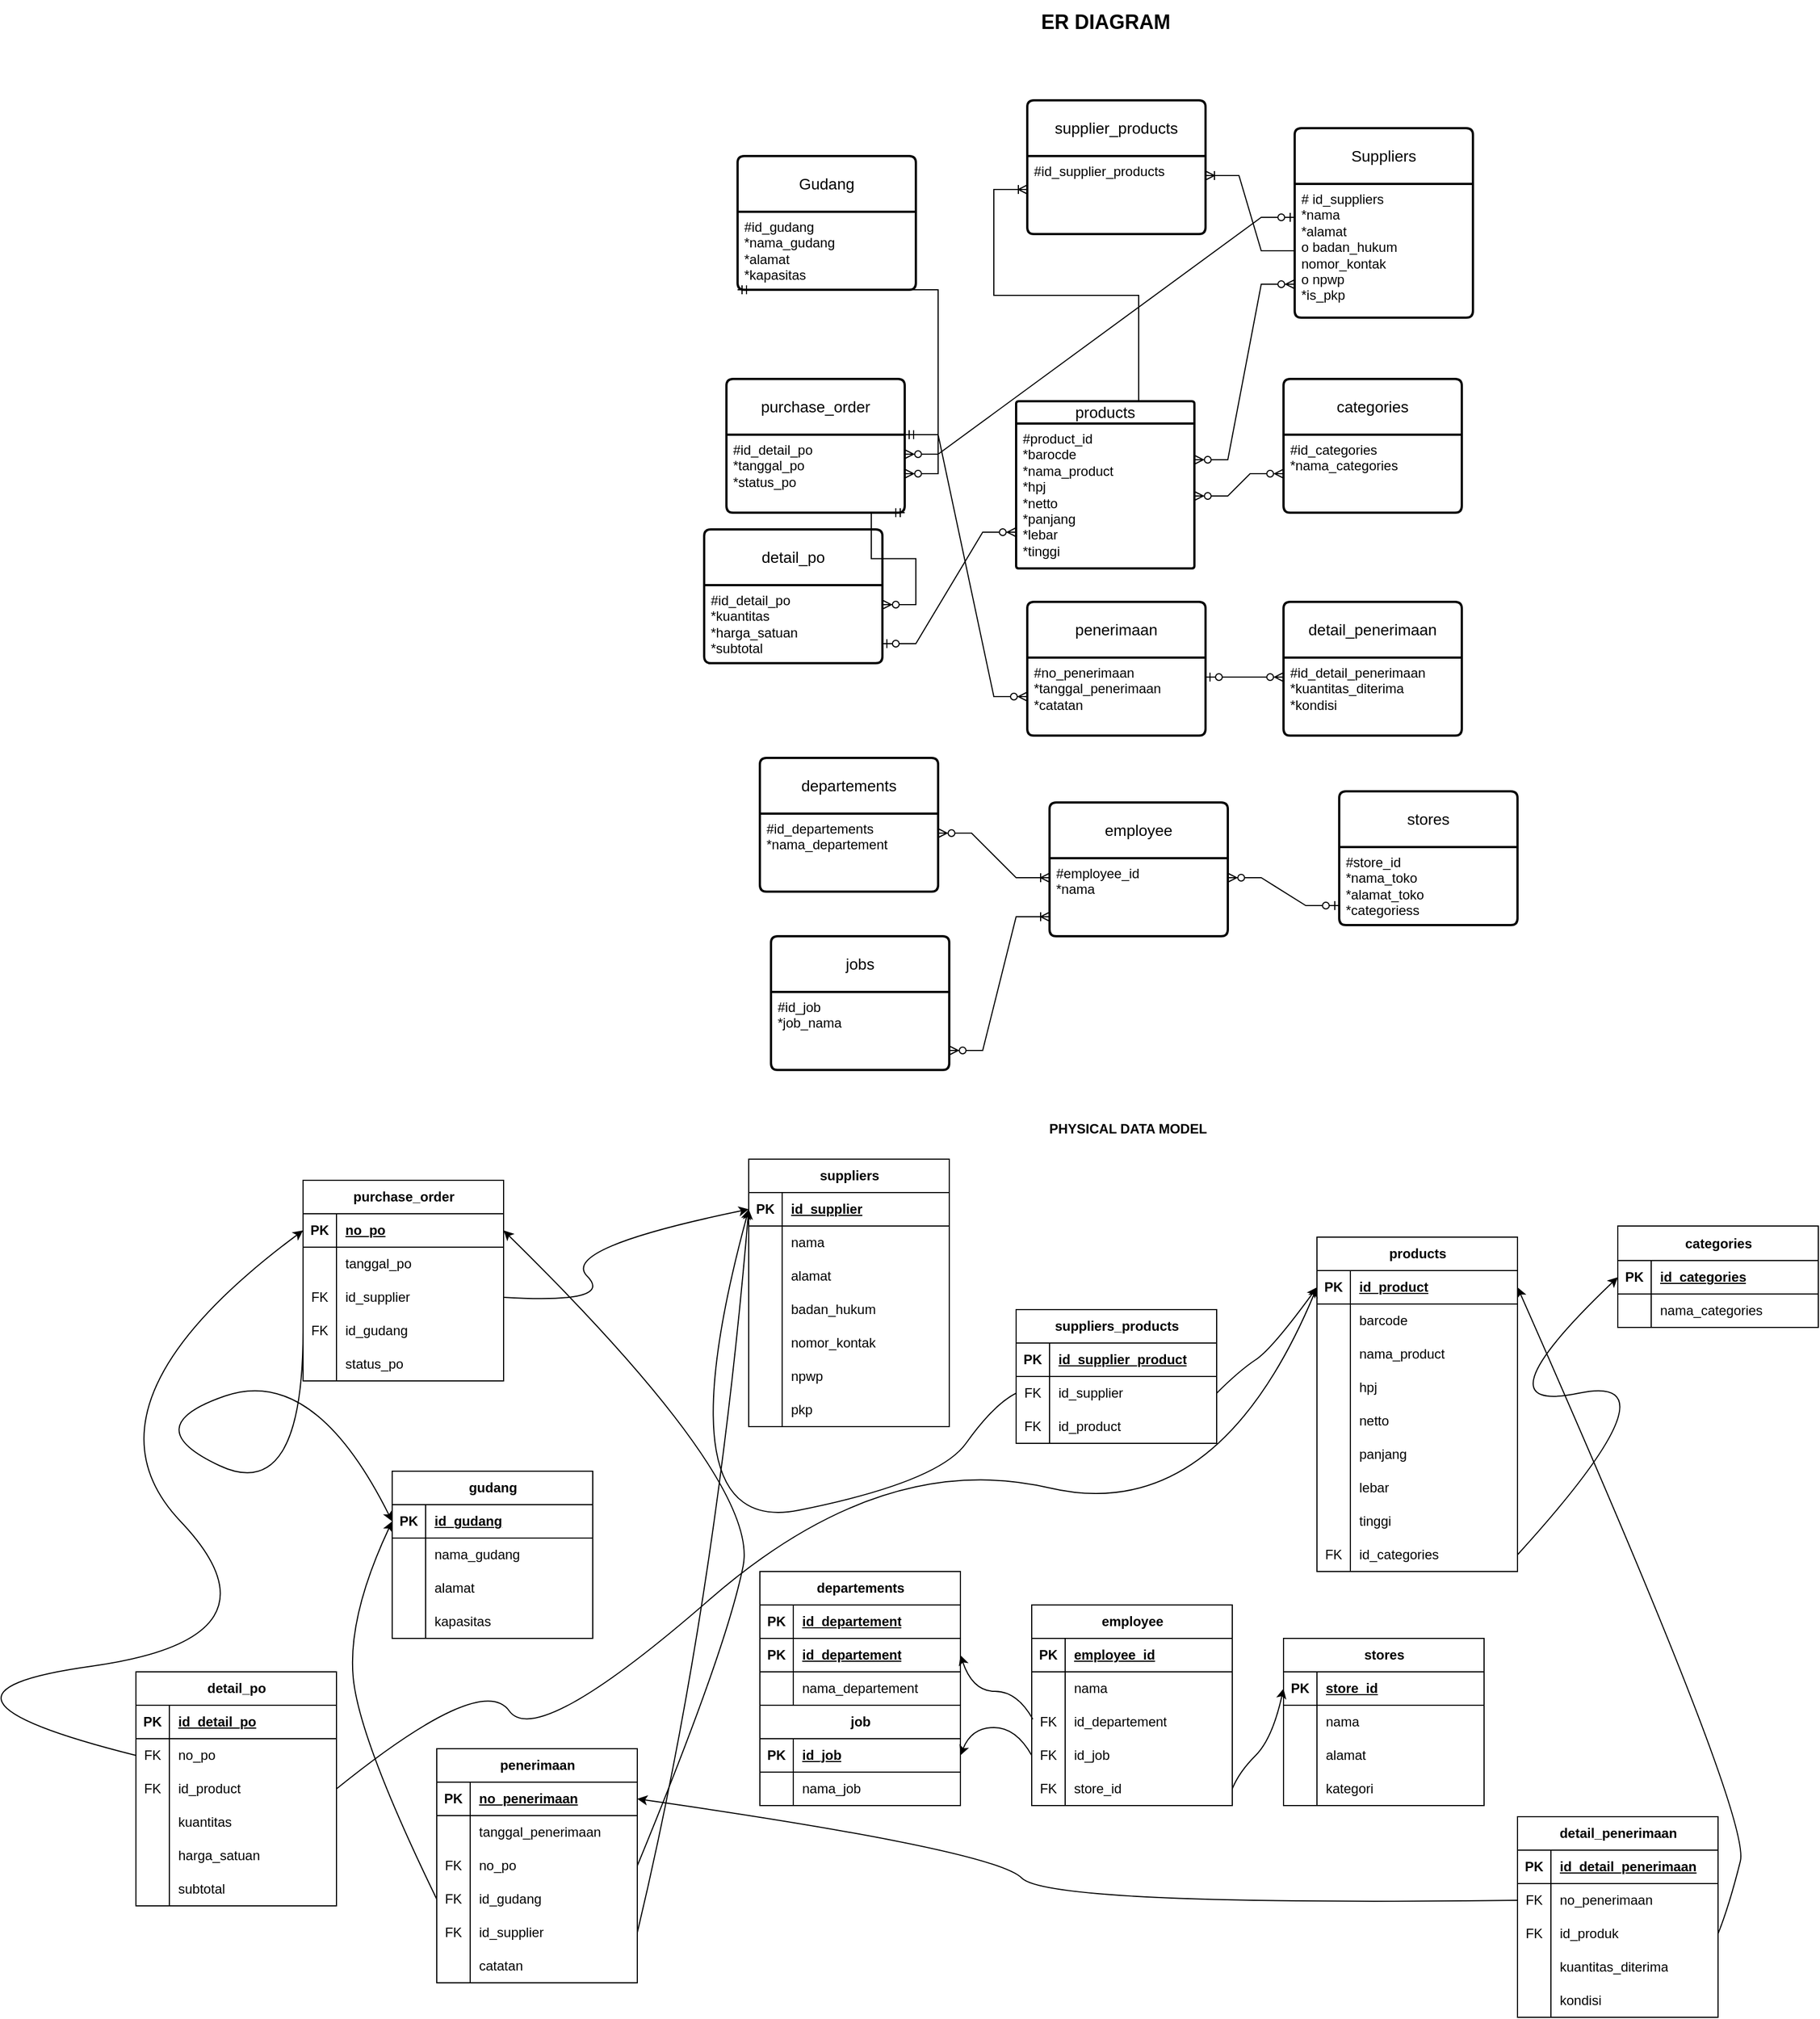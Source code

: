 <mxfile version="26.2.13">
  <diagram name="Halaman-1" id="utRpi2b-l3ms0r_A0hBE">
    <mxGraphModel dx="3395" dy="1245" grid="1" gridSize="10" guides="1" tooltips="1" connect="1" arrows="1" fold="1" page="1" pageScale="1" pageWidth="827" pageHeight="1169" math="0" shadow="0">
      <root>
        <mxCell id="0" />
        <mxCell id="1" parent="0" />
        <mxCell id="-DYk5e_ev0RPhAho5NHS-7" value="supplier_products" style="swimlane;childLayout=stackLayout;horizontal=1;startSize=50;horizontalStack=0;rounded=1;fontSize=14;fontStyle=0;strokeWidth=2;resizeParent=0;resizeLast=1;shadow=0;dashed=0;align=center;arcSize=4;whiteSpace=wrap;html=1;" vertex="1" parent="1">
          <mxGeometry x="320" y="200" width="160" height="120" as="geometry" />
        </mxCell>
        <mxCell id="-DYk5e_ev0RPhAho5NHS-8" value="#id_supplier_products" style="align=left;strokeColor=none;fillColor=none;spacingLeft=4;spacingRight=4;fontSize=12;verticalAlign=top;resizable=0;rotatable=0;part=1;html=1;whiteSpace=wrap;" vertex="1" parent="-DYk5e_ev0RPhAho5NHS-7">
          <mxGeometry y="50" width="160" height="70" as="geometry" />
        </mxCell>
        <mxCell id="-DYk5e_ev0RPhAho5NHS-13" value="" style="edgeStyle=entityRelationEdgeStyle;fontSize=12;html=1;endArrow=ERoneToMany;rounded=0;entryX=0;entryY=0.5;entryDx=0;entryDy=0;exitX=0.5;exitY=0;exitDx=0;exitDy=0;" edge="1" parent="-DYk5e_ev0RPhAho5NHS-7" source="-DYk5e_ev0RPhAho5NHS-16">
          <mxGeometry width="100" height="100" relative="1" as="geometry">
            <mxPoint x="70" y="350" as="sourcePoint" />
            <mxPoint x="-1.137e-13" y="80" as="targetPoint" />
          </mxGeometry>
        </mxCell>
        <mxCell id="-DYk5e_ev0RPhAho5NHS-10" value="Suppliers" style="swimlane;childLayout=stackLayout;horizontal=1;startSize=50;horizontalStack=0;rounded=1;fontSize=14;fontStyle=0;strokeWidth=2;resizeParent=0;resizeLast=1;shadow=0;dashed=0;align=center;arcSize=4;whiteSpace=wrap;html=1;" vertex="1" parent="1">
          <mxGeometry x="560" y="225" width="160" height="170" as="geometry" />
        </mxCell>
        <mxCell id="-DYk5e_ev0RPhAho5NHS-11" value="# id_suppliers&lt;div&gt;*nama&lt;/div&gt;&lt;div&gt;*alamat&lt;/div&gt;&lt;div&gt;o badan_hukum&lt;/div&gt;&lt;div&gt;nomor_kontak&lt;/div&gt;&lt;div&gt;o npwp&lt;/div&gt;&lt;div&gt;*is_pkp&lt;/div&gt;" style="align=left;strokeColor=none;fillColor=none;spacingLeft=4;spacingRight=4;fontSize=12;verticalAlign=top;resizable=0;rotatable=0;part=1;html=1;whiteSpace=wrap;" vertex="1" parent="-DYk5e_ev0RPhAho5NHS-10">
          <mxGeometry y="50" width="160" height="120" as="geometry" />
        </mxCell>
        <mxCell id="-DYk5e_ev0RPhAho5NHS-15" value="" style="edgeStyle=entityRelationEdgeStyle;fontSize=12;html=1;endArrow=ERoneToMany;rounded=0;entryX=1;entryY=0.25;entryDx=0;entryDy=0;exitX=0;exitY=0.5;exitDx=0;exitDy=0;" edge="1" parent="1" source="-DYk5e_ev0RPhAho5NHS-11" target="-DYk5e_ev0RPhAho5NHS-8">
          <mxGeometry width="100" height="100" relative="1" as="geometry">
            <mxPoint x="550" y="490" as="sourcePoint" />
            <mxPoint x="660" y="280" as="targetPoint" />
          </mxGeometry>
        </mxCell>
        <mxCell id="-DYk5e_ev0RPhAho5NHS-16" value="products" style="swimlane;childLayout=stackLayout;horizontal=1;startSize=20;horizontalStack=0;rounded=1;fontSize=14;fontStyle=0;strokeWidth=2;resizeParent=0;resizeLast=1;shadow=0;dashed=0;align=center;arcSize=4;whiteSpace=wrap;html=1;" vertex="1" parent="1">
          <mxGeometry x="310" y="470" width="160" height="150" as="geometry" />
        </mxCell>
        <mxCell id="-DYk5e_ev0RPhAho5NHS-17" value="#product_id&lt;div&gt;*barocde&lt;/div&gt;&lt;div&gt;*nama_product&lt;/div&gt;&lt;div&gt;*hpj&lt;/div&gt;&lt;div&gt;*netto&lt;/div&gt;&lt;div&gt;*panjang&lt;/div&gt;&lt;div&gt;*lebar&lt;/div&gt;&lt;div&gt;*tinggi&lt;/div&gt;" style="align=left;strokeColor=none;fillColor=none;spacingLeft=4;spacingRight=4;fontSize=12;verticalAlign=top;resizable=0;rotatable=0;part=1;html=1;whiteSpace=wrap;" vertex="1" parent="-DYk5e_ev0RPhAho5NHS-16">
          <mxGeometry y="20" width="160" height="130" as="geometry" />
        </mxCell>
        <mxCell id="-DYk5e_ev0RPhAho5NHS-20" value="categories" style="swimlane;childLayout=stackLayout;horizontal=1;startSize=50;horizontalStack=0;rounded=1;fontSize=14;fontStyle=0;strokeWidth=2;resizeParent=0;resizeLast=1;shadow=0;dashed=0;align=center;arcSize=4;whiteSpace=wrap;html=1;" vertex="1" parent="1">
          <mxGeometry x="550" y="450" width="160" height="120" as="geometry" />
        </mxCell>
        <mxCell id="-DYk5e_ev0RPhAho5NHS-21" value="#id_categories&lt;div&gt;*nama_categories&lt;/div&gt;" style="align=left;strokeColor=none;fillColor=none;spacingLeft=4;spacingRight=4;fontSize=12;verticalAlign=top;resizable=0;rotatable=0;part=1;html=1;whiteSpace=wrap;" vertex="1" parent="-DYk5e_ev0RPhAho5NHS-20">
          <mxGeometry y="50" width="160" height="70" as="geometry" />
        </mxCell>
        <mxCell id="-DYk5e_ev0RPhAho5NHS-22" value="" style="edgeStyle=entityRelationEdgeStyle;fontSize=12;html=1;endArrow=ERzeroToMany;endFill=1;startArrow=ERzeroToMany;rounded=0;entryX=1;entryY=0.25;entryDx=0;entryDy=0;exitX=0;exitY=0.75;exitDx=0;exitDy=0;" edge="1" parent="1" source="-DYk5e_ev0RPhAho5NHS-11" target="-DYk5e_ev0RPhAho5NHS-17">
          <mxGeometry width="100" height="100" relative="1" as="geometry">
            <mxPoint x="540" y="390" as="sourcePoint" />
            <mxPoint x="430" y="500" as="targetPoint" />
            <Array as="points">
              <mxPoint x="220" y="580" />
              <mxPoint x="260" y="450" />
              <mxPoint x="370" y="520" />
              <mxPoint x="290" y="490" />
            </Array>
          </mxGeometry>
        </mxCell>
        <mxCell id="-DYk5e_ev0RPhAho5NHS-23" value="" style="edgeStyle=entityRelationEdgeStyle;fontSize=12;html=1;endArrow=ERzeroToMany;endFill=1;startArrow=ERzeroToMany;rounded=0;entryX=1;entryY=0.5;entryDx=0;entryDy=0;" edge="1" parent="1" source="-DYk5e_ev0RPhAho5NHS-21" target="-DYk5e_ev0RPhAho5NHS-17">
          <mxGeometry width="100" height="100" relative="1" as="geometry">
            <mxPoint x="330" y="600" as="sourcePoint" />
            <mxPoint x="430" y="500" as="targetPoint" />
          </mxGeometry>
        </mxCell>
        <mxCell id="-DYk5e_ev0RPhAho5NHS-24" value="departements" style="swimlane;childLayout=stackLayout;horizontal=1;startSize=50;horizontalStack=0;rounded=1;fontSize=14;fontStyle=0;strokeWidth=2;resizeParent=0;resizeLast=1;shadow=0;dashed=0;align=center;arcSize=4;whiteSpace=wrap;html=1;" vertex="1" parent="1">
          <mxGeometry x="80" y="790" width="160" height="120" as="geometry" />
        </mxCell>
        <mxCell id="-DYk5e_ev0RPhAho5NHS-25" value="#id_departements&lt;div&gt;*nama_departement&lt;/div&gt;" style="align=left;strokeColor=none;fillColor=none;spacingLeft=4;spacingRight=4;fontSize=12;verticalAlign=top;resizable=0;rotatable=0;part=1;html=1;whiteSpace=wrap;" vertex="1" parent="-DYk5e_ev0RPhAho5NHS-24">
          <mxGeometry y="50" width="160" height="70" as="geometry" />
        </mxCell>
        <mxCell id="-DYk5e_ev0RPhAho5NHS-26" value="jobs" style="swimlane;childLayout=stackLayout;horizontal=1;startSize=50;horizontalStack=0;rounded=1;fontSize=14;fontStyle=0;strokeWidth=2;resizeParent=0;resizeLast=1;shadow=0;dashed=0;align=center;arcSize=4;whiteSpace=wrap;html=1;" vertex="1" parent="1">
          <mxGeometry x="90" y="950" width="160" height="120" as="geometry" />
        </mxCell>
        <mxCell id="-DYk5e_ev0RPhAho5NHS-27" value="#id_job&lt;div&gt;*job_nama&lt;/div&gt;" style="align=left;strokeColor=none;fillColor=none;spacingLeft=4;spacingRight=4;fontSize=12;verticalAlign=top;resizable=0;rotatable=0;part=1;html=1;whiteSpace=wrap;" vertex="1" parent="-DYk5e_ev0RPhAho5NHS-26">
          <mxGeometry y="50" width="160" height="70" as="geometry" />
        </mxCell>
        <mxCell id="-DYk5e_ev0RPhAho5NHS-28" value="employee" style="swimlane;childLayout=stackLayout;horizontal=1;startSize=50;horizontalStack=0;rounded=1;fontSize=14;fontStyle=0;strokeWidth=2;resizeParent=0;resizeLast=1;shadow=0;dashed=0;align=center;arcSize=4;whiteSpace=wrap;html=1;" vertex="1" parent="1">
          <mxGeometry x="340" y="830" width="160" height="120" as="geometry" />
        </mxCell>
        <mxCell id="-DYk5e_ev0RPhAho5NHS-29" value="#employee_id&lt;div&gt;*nama&lt;/div&gt;" style="align=left;strokeColor=none;fillColor=none;spacingLeft=4;spacingRight=4;fontSize=12;verticalAlign=top;resizable=0;rotatable=0;part=1;html=1;whiteSpace=wrap;" vertex="1" parent="-DYk5e_ev0RPhAho5NHS-28">
          <mxGeometry y="50" width="160" height="70" as="geometry" />
        </mxCell>
        <mxCell id="-DYk5e_ev0RPhAho5NHS-30" value="stores" style="swimlane;childLayout=stackLayout;horizontal=1;startSize=50;horizontalStack=0;rounded=1;fontSize=14;fontStyle=0;strokeWidth=2;resizeParent=0;resizeLast=1;shadow=0;dashed=0;align=center;arcSize=4;whiteSpace=wrap;html=1;" vertex="1" parent="1">
          <mxGeometry x="600" y="820" width="160" height="120" as="geometry" />
        </mxCell>
        <mxCell id="-DYk5e_ev0RPhAho5NHS-31" value="#store_id&lt;div&gt;*nama_toko&lt;/div&gt;&lt;div&gt;*alamat_toko&lt;/div&gt;&lt;div&gt;*categoriess&lt;/div&gt;" style="align=left;strokeColor=none;fillColor=none;spacingLeft=4;spacingRight=4;fontSize=12;verticalAlign=top;resizable=0;rotatable=0;part=1;html=1;whiteSpace=wrap;" vertex="1" parent="-DYk5e_ev0RPhAho5NHS-30">
          <mxGeometry y="50" width="160" height="70" as="geometry" />
        </mxCell>
        <mxCell id="-DYk5e_ev0RPhAho5NHS-33" value="" style="edgeStyle=entityRelationEdgeStyle;fontSize=12;html=1;endArrow=ERoneToMany;startArrow=ERzeroToMany;rounded=0;exitX=1;exitY=0.25;exitDx=0;exitDy=0;entryX=0;entryY=0.25;entryDx=0;entryDy=0;" edge="1" parent="1" source="-DYk5e_ev0RPhAho5NHS-25" target="-DYk5e_ev0RPhAho5NHS-29">
          <mxGeometry width="100" height="100" relative="1" as="geometry">
            <mxPoint x="420" y="690" as="sourcePoint" />
            <mxPoint x="520" y="590" as="targetPoint" />
          </mxGeometry>
        </mxCell>
        <mxCell id="-DYk5e_ev0RPhAho5NHS-35" value="" style="edgeStyle=entityRelationEdgeStyle;fontSize=12;html=1;endArrow=ERoneToMany;startArrow=ERzeroToMany;rounded=0;exitX=1;exitY=0.75;exitDx=0;exitDy=0;entryX=0;entryY=0.75;entryDx=0;entryDy=0;" edge="1" parent="1" source="-DYk5e_ev0RPhAho5NHS-27" target="-DYk5e_ev0RPhAho5NHS-29">
          <mxGeometry width="100" height="100" relative="1" as="geometry">
            <mxPoint x="420" y="690" as="sourcePoint" />
            <mxPoint x="520" y="590" as="targetPoint" />
          </mxGeometry>
        </mxCell>
        <mxCell id="-DYk5e_ev0RPhAho5NHS-36" value="" style="edgeStyle=entityRelationEdgeStyle;fontSize=12;html=1;endArrow=ERzeroToMany;startArrow=ERzeroToOne;rounded=0;exitX=0;exitY=0.75;exitDx=0;exitDy=0;entryX=1;entryY=0.25;entryDx=0;entryDy=0;" edge="1" parent="1" source="-DYk5e_ev0RPhAho5NHS-31" target="-DYk5e_ev0RPhAho5NHS-29">
          <mxGeometry width="100" height="100" relative="1" as="geometry">
            <mxPoint x="500" y="980" as="sourcePoint" />
            <mxPoint x="600" y="880" as="targetPoint" />
          </mxGeometry>
        </mxCell>
        <mxCell id="-DYk5e_ev0RPhAho5NHS-37" value="&lt;font style=&quot;font-size: 18px;&quot;&gt;&lt;b&gt;ER DIAGRAM&lt;/b&gt;&lt;/font&gt;" style="text;html=1;align=center;verticalAlign=middle;resizable=0;points=[];autosize=1;strokeColor=none;fillColor=none;" vertex="1" parent="1">
          <mxGeometry x="320" y="110" width="140" height="40" as="geometry" />
        </mxCell>
        <mxCell id="-DYk5e_ev0RPhAho5NHS-38" value="&lt;b&gt;PHYSICAL DATA MODEL&lt;/b&gt;" style="text;html=1;align=center;verticalAlign=middle;resizable=0;points=[];autosize=1;strokeColor=none;fillColor=none;" vertex="1" parent="1">
          <mxGeometry x="325" y="1108" width="170" height="30" as="geometry" />
        </mxCell>
        <mxCell id="-DYk5e_ev0RPhAho5NHS-39" value="suppliers" style="shape=table;startSize=30;container=1;collapsible=1;childLayout=tableLayout;fixedRows=1;rowLines=0;fontStyle=1;align=center;resizeLast=1;html=1;" vertex="1" parent="1">
          <mxGeometry x="70" y="1150" width="180" height="240" as="geometry" />
        </mxCell>
        <mxCell id="-DYk5e_ev0RPhAho5NHS-40" value="" style="shape=tableRow;horizontal=0;startSize=0;swimlaneHead=0;swimlaneBody=0;fillColor=none;collapsible=0;dropTarget=0;points=[[0,0.5],[1,0.5]];portConstraint=eastwest;top=0;left=0;right=0;bottom=1;" vertex="1" parent="-DYk5e_ev0RPhAho5NHS-39">
          <mxGeometry y="30" width="180" height="30" as="geometry" />
        </mxCell>
        <mxCell id="-DYk5e_ev0RPhAho5NHS-41" value="PK" style="shape=partialRectangle;connectable=0;fillColor=none;top=0;left=0;bottom=0;right=0;fontStyle=1;overflow=hidden;whiteSpace=wrap;html=1;" vertex="1" parent="-DYk5e_ev0RPhAho5NHS-40">
          <mxGeometry width="30" height="30" as="geometry">
            <mxRectangle width="30" height="30" as="alternateBounds" />
          </mxGeometry>
        </mxCell>
        <mxCell id="-DYk5e_ev0RPhAho5NHS-42" value="id_supplier" style="shape=partialRectangle;connectable=0;fillColor=none;top=0;left=0;bottom=0;right=0;align=left;spacingLeft=6;fontStyle=5;overflow=hidden;whiteSpace=wrap;html=1;" vertex="1" parent="-DYk5e_ev0RPhAho5NHS-40">
          <mxGeometry x="30" width="150" height="30" as="geometry">
            <mxRectangle width="150" height="30" as="alternateBounds" />
          </mxGeometry>
        </mxCell>
        <mxCell id="-DYk5e_ev0RPhAho5NHS-43" value="" style="shape=tableRow;horizontal=0;startSize=0;swimlaneHead=0;swimlaneBody=0;fillColor=none;collapsible=0;dropTarget=0;points=[[0,0.5],[1,0.5]];portConstraint=eastwest;top=0;left=0;right=0;bottom=0;" vertex="1" parent="-DYk5e_ev0RPhAho5NHS-39">
          <mxGeometry y="60" width="180" height="30" as="geometry" />
        </mxCell>
        <mxCell id="-DYk5e_ev0RPhAho5NHS-44" value="" style="shape=partialRectangle;connectable=0;fillColor=none;top=0;left=0;bottom=0;right=0;editable=1;overflow=hidden;whiteSpace=wrap;html=1;" vertex="1" parent="-DYk5e_ev0RPhAho5NHS-43">
          <mxGeometry width="30" height="30" as="geometry">
            <mxRectangle width="30" height="30" as="alternateBounds" />
          </mxGeometry>
        </mxCell>
        <mxCell id="-DYk5e_ev0RPhAho5NHS-45" value="nama" style="shape=partialRectangle;connectable=0;fillColor=none;top=0;left=0;bottom=0;right=0;align=left;spacingLeft=6;overflow=hidden;whiteSpace=wrap;html=1;" vertex="1" parent="-DYk5e_ev0RPhAho5NHS-43">
          <mxGeometry x="30" width="150" height="30" as="geometry">
            <mxRectangle width="150" height="30" as="alternateBounds" />
          </mxGeometry>
        </mxCell>
        <mxCell id="-DYk5e_ev0RPhAho5NHS-46" value="" style="shape=tableRow;horizontal=0;startSize=0;swimlaneHead=0;swimlaneBody=0;fillColor=none;collapsible=0;dropTarget=0;points=[[0,0.5],[1,0.5]];portConstraint=eastwest;top=0;left=0;right=0;bottom=0;" vertex="1" parent="-DYk5e_ev0RPhAho5NHS-39">
          <mxGeometry y="90" width="180" height="30" as="geometry" />
        </mxCell>
        <mxCell id="-DYk5e_ev0RPhAho5NHS-47" value="" style="shape=partialRectangle;connectable=0;fillColor=none;top=0;left=0;bottom=0;right=0;editable=1;overflow=hidden;whiteSpace=wrap;html=1;" vertex="1" parent="-DYk5e_ev0RPhAho5NHS-46">
          <mxGeometry width="30" height="30" as="geometry">
            <mxRectangle width="30" height="30" as="alternateBounds" />
          </mxGeometry>
        </mxCell>
        <mxCell id="-DYk5e_ev0RPhAho5NHS-48" value="alamat" style="shape=partialRectangle;connectable=0;fillColor=none;top=0;left=0;bottom=0;right=0;align=left;spacingLeft=6;overflow=hidden;whiteSpace=wrap;html=1;" vertex="1" parent="-DYk5e_ev0RPhAho5NHS-46">
          <mxGeometry x="30" width="150" height="30" as="geometry">
            <mxRectangle width="150" height="30" as="alternateBounds" />
          </mxGeometry>
        </mxCell>
        <mxCell id="-DYk5e_ev0RPhAho5NHS-49" value="" style="shape=tableRow;horizontal=0;startSize=0;swimlaneHead=0;swimlaneBody=0;fillColor=none;collapsible=0;dropTarget=0;points=[[0,0.5],[1,0.5]];portConstraint=eastwest;top=0;left=0;right=0;bottom=0;" vertex="1" parent="-DYk5e_ev0RPhAho5NHS-39">
          <mxGeometry y="120" width="180" height="30" as="geometry" />
        </mxCell>
        <mxCell id="-DYk5e_ev0RPhAho5NHS-50" value="" style="shape=partialRectangle;connectable=0;fillColor=none;top=0;left=0;bottom=0;right=0;editable=1;overflow=hidden;whiteSpace=wrap;html=1;" vertex="1" parent="-DYk5e_ev0RPhAho5NHS-49">
          <mxGeometry width="30" height="30" as="geometry">
            <mxRectangle width="30" height="30" as="alternateBounds" />
          </mxGeometry>
        </mxCell>
        <mxCell id="-DYk5e_ev0RPhAho5NHS-51" value="badan_hukum" style="shape=partialRectangle;connectable=0;fillColor=none;top=0;left=0;bottom=0;right=0;align=left;spacingLeft=6;overflow=hidden;whiteSpace=wrap;html=1;" vertex="1" parent="-DYk5e_ev0RPhAho5NHS-49">
          <mxGeometry x="30" width="150" height="30" as="geometry">
            <mxRectangle width="150" height="30" as="alternateBounds" />
          </mxGeometry>
        </mxCell>
        <mxCell id="-DYk5e_ev0RPhAho5NHS-67" value="" style="shape=tableRow;horizontal=0;startSize=0;swimlaneHead=0;swimlaneBody=0;fillColor=none;collapsible=0;dropTarget=0;points=[[0,0.5],[1,0.5]];portConstraint=eastwest;top=0;left=0;right=0;bottom=0;" vertex="1" parent="-DYk5e_ev0RPhAho5NHS-39">
          <mxGeometry y="150" width="180" height="30" as="geometry" />
        </mxCell>
        <mxCell id="-DYk5e_ev0RPhAho5NHS-68" value="" style="shape=partialRectangle;connectable=0;fillColor=none;top=0;left=0;bottom=0;right=0;editable=1;overflow=hidden;whiteSpace=wrap;html=1;" vertex="1" parent="-DYk5e_ev0RPhAho5NHS-67">
          <mxGeometry width="30" height="30" as="geometry">
            <mxRectangle width="30" height="30" as="alternateBounds" />
          </mxGeometry>
        </mxCell>
        <mxCell id="-DYk5e_ev0RPhAho5NHS-69" value="nomor_kontak" style="shape=partialRectangle;connectable=0;fillColor=none;top=0;left=0;bottom=0;right=0;align=left;spacingLeft=6;overflow=hidden;whiteSpace=wrap;html=1;" vertex="1" parent="-DYk5e_ev0RPhAho5NHS-67">
          <mxGeometry x="30" width="150" height="30" as="geometry">
            <mxRectangle width="150" height="30" as="alternateBounds" />
          </mxGeometry>
        </mxCell>
        <mxCell id="-DYk5e_ev0RPhAho5NHS-70" value="" style="shape=tableRow;horizontal=0;startSize=0;swimlaneHead=0;swimlaneBody=0;fillColor=none;collapsible=0;dropTarget=0;points=[[0,0.5],[1,0.5]];portConstraint=eastwest;top=0;left=0;right=0;bottom=0;" vertex="1" parent="-DYk5e_ev0RPhAho5NHS-39">
          <mxGeometry y="180" width="180" height="30" as="geometry" />
        </mxCell>
        <mxCell id="-DYk5e_ev0RPhAho5NHS-71" value="" style="shape=partialRectangle;connectable=0;fillColor=none;top=0;left=0;bottom=0;right=0;editable=1;overflow=hidden;whiteSpace=wrap;html=1;" vertex="1" parent="-DYk5e_ev0RPhAho5NHS-70">
          <mxGeometry width="30" height="30" as="geometry">
            <mxRectangle width="30" height="30" as="alternateBounds" />
          </mxGeometry>
        </mxCell>
        <mxCell id="-DYk5e_ev0RPhAho5NHS-72" value="npwp" style="shape=partialRectangle;connectable=0;fillColor=none;top=0;left=0;bottom=0;right=0;align=left;spacingLeft=6;overflow=hidden;whiteSpace=wrap;html=1;" vertex="1" parent="-DYk5e_ev0RPhAho5NHS-70">
          <mxGeometry x="30" width="150" height="30" as="geometry">
            <mxRectangle width="150" height="30" as="alternateBounds" />
          </mxGeometry>
        </mxCell>
        <mxCell id="-DYk5e_ev0RPhAho5NHS-73" value="" style="shape=tableRow;horizontal=0;startSize=0;swimlaneHead=0;swimlaneBody=0;fillColor=none;collapsible=0;dropTarget=0;points=[[0,0.5],[1,0.5]];portConstraint=eastwest;top=0;left=0;right=0;bottom=0;" vertex="1" parent="-DYk5e_ev0RPhAho5NHS-39">
          <mxGeometry y="210" width="180" height="30" as="geometry" />
        </mxCell>
        <mxCell id="-DYk5e_ev0RPhAho5NHS-74" value="" style="shape=partialRectangle;connectable=0;fillColor=none;top=0;left=0;bottom=0;right=0;editable=1;overflow=hidden;whiteSpace=wrap;html=1;" vertex="1" parent="-DYk5e_ev0RPhAho5NHS-73">
          <mxGeometry width="30" height="30" as="geometry">
            <mxRectangle width="30" height="30" as="alternateBounds" />
          </mxGeometry>
        </mxCell>
        <mxCell id="-DYk5e_ev0RPhAho5NHS-75" value="pkp" style="shape=partialRectangle;connectable=0;fillColor=none;top=0;left=0;bottom=0;right=0;align=left;spacingLeft=6;overflow=hidden;whiteSpace=wrap;html=1;" vertex="1" parent="-DYk5e_ev0RPhAho5NHS-73">
          <mxGeometry x="30" width="150" height="30" as="geometry">
            <mxRectangle width="150" height="30" as="alternateBounds" />
          </mxGeometry>
        </mxCell>
        <mxCell id="-DYk5e_ev0RPhAho5NHS-76" value="suppliers_products" style="shape=table;startSize=30;container=1;collapsible=1;childLayout=tableLayout;fixedRows=1;rowLines=0;fontStyle=1;align=center;resizeLast=1;html=1;" vertex="1" parent="1">
          <mxGeometry x="310" y="1285" width="180" height="120" as="geometry" />
        </mxCell>
        <mxCell id="-DYk5e_ev0RPhAho5NHS-77" value="" style="shape=tableRow;horizontal=0;startSize=0;swimlaneHead=0;swimlaneBody=0;fillColor=none;collapsible=0;dropTarget=0;points=[[0,0.5],[1,0.5]];portConstraint=eastwest;top=0;left=0;right=0;bottom=1;" vertex="1" parent="-DYk5e_ev0RPhAho5NHS-76">
          <mxGeometry y="30" width="180" height="30" as="geometry" />
        </mxCell>
        <mxCell id="-DYk5e_ev0RPhAho5NHS-78" value="PK" style="shape=partialRectangle;connectable=0;fillColor=none;top=0;left=0;bottom=0;right=0;fontStyle=1;overflow=hidden;whiteSpace=wrap;html=1;" vertex="1" parent="-DYk5e_ev0RPhAho5NHS-77">
          <mxGeometry width="30" height="30" as="geometry">
            <mxRectangle width="30" height="30" as="alternateBounds" />
          </mxGeometry>
        </mxCell>
        <mxCell id="-DYk5e_ev0RPhAho5NHS-79" value="id_supplier_product" style="shape=partialRectangle;connectable=0;fillColor=none;top=0;left=0;bottom=0;right=0;align=left;spacingLeft=6;fontStyle=5;overflow=hidden;whiteSpace=wrap;html=1;" vertex="1" parent="-DYk5e_ev0RPhAho5NHS-77">
          <mxGeometry x="30" width="150" height="30" as="geometry">
            <mxRectangle width="150" height="30" as="alternateBounds" />
          </mxGeometry>
        </mxCell>
        <mxCell id="-DYk5e_ev0RPhAho5NHS-80" value="" style="shape=tableRow;horizontal=0;startSize=0;swimlaneHead=0;swimlaneBody=0;fillColor=none;collapsible=0;dropTarget=0;points=[[0,0.5],[1,0.5]];portConstraint=eastwest;top=0;left=0;right=0;bottom=0;" vertex="1" parent="-DYk5e_ev0RPhAho5NHS-76">
          <mxGeometry y="60" width="180" height="30" as="geometry" />
        </mxCell>
        <mxCell id="-DYk5e_ev0RPhAho5NHS-81" value="FK" style="shape=partialRectangle;connectable=0;fillColor=none;top=0;left=0;bottom=0;right=0;editable=1;overflow=hidden;whiteSpace=wrap;html=1;" vertex="1" parent="-DYk5e_ev0RPhAho5NHS-80">
          <mxGeometry width="30" height="30" as="geometry">
            <mxRectangle width="30" height="30" as="alternateBounds" />
          </mxGeometry>
        </mxCell>
        <mxCell id="-DYk5e_ev0RPhAho5NHS-82" value="id_supplier" style="shape=partialRectangle;connectable=0;fillColor=none;top=0;left=0;bottom=0;right=0;align=left;spacingLeft=6;overflow=hidden;whiteSpace=wrap;html=1;" vertex="1" parent="-DYk5e_ev0RPhAho5NHS-80">
          <mxGeometry x="30" width="150" height="30" as="geometry">
            <mxRectangle width="150" height="30" as="alternateBounds" />
          </mxGeometry>
        </mxCell>
        <mxCell id="-DYk5e_ev0RPhAho5NHS-83" value="" style="shape=tableRow;horizontal=0;startSize=0;swimlaneHead=0;swimlaneBody=0;fillColor=none;collapsible=0;dropTarget=0;points=[[0,0.5],[1,0.5]];portConstraint=eastwest;top=0;left=0;right=0;bottom=0;" vertex="1" parent="-DYk5e_ev0RPhAho5NHS-76">
          <mxGeometry y="90" width="180" height="30" as="geometry" />
        </mxCell>
        <mxCell id="-DYk5e_ev0RPhAho5NHS-84" value="FK" style="shape=partialRectangle;connectable=0;fillColor=none;top=0;left=0;bottom=0;right=0;editable=1;overflow=hidden;whiteSpace=wrap;html=1;" vertex="1" parent="-DYk5e_ev0RPhAho5NHS-83">
          <mxGeometry width="30" height="30" as="geometry">
            <mxRectangle width="30" height="30" as="alternateBounds" />
          </mxGeometry>
        </mxCell>
        <mxCell id="-DYk5e_ev0RPhAho5NHS-85" value="id_product" style="shape=partialRectangle;connectable=0;fillColor=none;top=0;left=0;bottom=0;right=0;align=left;spacingLeft=6;overflow=hidden;whiteSpace=wrap;html=1;" vertex="1" parent="-DYk5e_ev0RPhAho5NHS-83">
          <mxGeometry x="30" width="150" height="30" as="geometry">
            <mxRectangle width="150" height="30" as="alternateBounds" />
          </mxGeometry>
        </mxCell>
        <mxCell id="-DYk5e_ev0RPhAho5NHS-100" value="" style="curved=1;endArrow=classic;html=1;rounded=0;exitX=0;exitY=0.5;exitDx=0;exitDy=0;entryX=0;entryY=0.5;entryDx=0;entryDy=0;" edge="1" parent="1" source="-DYk5e_ev0RPhAho5NHS-80" target="-DYk5e_ev0RPhAho5NHS-40">
          <mxGeometry width="50" height="50" relative="1" as="geometry">
            <mxPoint x="240" y="1370" as="sourcePoint" />
            <mxPoint x="290" y="1320" as="targetPoint" />
            <Array as="points">
              <mxPoint x="290" y="1370" />
              <mxPoint x="240" y="1440" />
              <mxPoint x="-10" y="1490" />
            </Array>
          </mxGeometry>
        </mxCell>
        <mxCell id="-DYk5e_ev0RPhAho5NHS-101" value="products" style="shape=table;startSize=30;container=1;collapsible=1;childLayout=tableLayout;fixedRows=1;rowLines=0;fontStyle=1;align=center;resizeLast=1;html=1;" vertex="1" parent="1">
          <mxGeometry x="580" y="1220" width="180" height="300" as="geometry" />
        </mxCell>
        <mxCell id="-DYk5e_ev0RPhAho5NHS-102" value="" style="shape=tableRow;horizontal=0;startSize=0;swimlaneHead=0;swimlaneBody=0;fillColor=none;collapsible=0;dropTarget=0;points=[[0,0.5],[1,0.5]];portConstraint=eastwest;top=0;left=0;right=0;bottom=1;" vertex="1" parent="-DYk5e_ev0RPhAho5NHS-101">
          <mxGeometry y="30" width="180" height="30" as="geometry" />
        </mxCell>
        <mxCell id="-DYk5e_ev0RPhAho5NHS-103" value="PK" style="shape=partialRectangle;connectable=0;fillColor=none;top=0;left=0;bottom=0;right=0;fontStyle=1;overflow=hidden;whiteSpace=wrap;html=1;" vertex="1" parent="-DYk5e_ev0RPhAho5NHS-102">
          <mxGeometry width="30" height="30" as="geometry">
            <mxRectangle width="30" height="30" as="alternateBounds" />
          </mxGeometry>
        </mxCell>
        <mxCell id="-DYk5e_ev0RPhAho5NHS-104" value="id_product" style="shape=partialRectangle;connectable=0;fillColor=none;top=0;left=0;bottom=0;right=0;align=left;spacingLeft=6;fontStyle=5;overflow=hidden;whiteSpace=wrap;html=1;" vertex="1" parent="-DYk5e_ev0RPhAho5NHS-102">
          <mxGeometry x="30" width="150" height="30" as="geometry">
            <mxRectangle width="150" height="30" as="alternateBounds" />
          </mxGeometry>
        </mxCell>
        <mxCell id="-DYk5e_ev0RPhAho5NHS-105" value="" style="shape=tableRow;horizontal=0;startSize=0;swimlaneHead=0;swimlaneBody=0;fillColor=none;collapsible=0;dropTarget=0;points=[[0,0.5],[1,0.5]];portConstraint=eastwest;top=0;left=0;right=0;bottom=0;" vertex="1" parent="-DYk5e_ev0RPhAho5NHS-101">
          <mxGeometry y="60" width="180" height="30" as="geometry" />
        </mxCell>
        <mxCell id="-DYk5e_ev0RPhAho5NHS-106" value="" style="shape=partialRectangle;connectable=0;fillColor=none;top=0;left=0;bottom=0;right=0;editable=1;overflow=hidden;whiteSpace=wrap;html=1;" vertex="1" parent="-DYk5e_ev0RPhAho5NHS-105">
          <mxGeometry width="30" height="30" as="geometry">
            <mxRectangle width="30" height="30" as="alternateBounds" />
          </mxGeometry>
        </mxCell>
        <mxCell id="-DYk5e_ev0RPhAho5NHS-107" value="barcode" style="shape=partialRectangle;connectable=0;fillColor=none;top=0;left=0;bottom=0;right=0;align=left;spacingLeft=6;overflow=hidden;whiteSpace=wrap;html=1;" vertex="1" parent="-DYk5e_ev0RPhAho5NHS-105">
          <mxGeometry x="30" width="150" height="30" as="geometry">
            <mxRectangle width="150" height="30" as="alternateBounds" />
          </mxGeometry>
        </mxCell>
        <mxCell id="-DYk5e_ev0RPhAho5NHS-108" value="" style="shape=tableRow;horizontal=0;startSize=0;swimlaneHead=0;swimlaneBody=0;fillColor=none;collapsible=0;dropTarget=0;points=[[0,0.5],[1,0.5]];portConstraint=eastwest;top=0;left=0;right=0;bottom=0;" vertex="1" parent="-DYk5e_ev0RPhAho5NHS-101">
          <mxGeometry y="90" width="180" height="30" as="geometry" />
        </mxCell>
        <mxCell id="-DYk5e_ev0RPhAho5NHS-109" value="" style="shape=partialRectangle;connectable=0;fillColor=none;top=0;left=0;bottom=0;right=0;editable=1;overflow=hidden;whiteSpace=wrap;html=1;" vertex="1" parent="-DYk5e_ev0RPhAho5NHS-108">
          <mxGeometry width="30" height="30" as="geometry">
            <mxRectangle width="30" height="30" as="alternateBounds" />
          </mxGeometry>
        </mxCell>
        <mxCell id="-DYk5e_ev0RPhAho5NHS-110" value="nama_product" style="shape=partialRectangle;connectable=0;fillColor=none;top=0;left=0;bottom=0;right=0;align=left;spacingLeft=6;overflow=hidden;whiteSpace=wrap;html=1;" vertex="1" parent="-DYk5e_ev0RPhAho5NHS-108">
          <mxGeometry x="30" width="150" height="30" as="geometry">
            <mxRectangle width="150" height="30" as="alternateBounds" />
          </mxGeometry>
        </mxCell>
        <mxCell id="-DYk5e_ev0RPhAho5NHS-111" value="" style="shape=tableRow;horizontal=0;startSize=0;swimlaneHead=0;swimlaneBody=0;fillColor=none;collapsible=0;dropTarget=0;points=[[0,0.5],[1,0.5]];portConstraint=eastwest;top=0;left=0;right=0;bottom=0;" vertex="1" parent="-DYk5e_ev0RPhAho5NHS-101">
          <mxGeometry y="120" width="180" height="30" as="geometry" />
        </mxCell>
        <mxCell id="-DYk5e_ev0RPhAho5NHS-112" value="" style="shape=partialRectangle;connectable=0;fillColor=none;top=0;left=0;bottom=0;right=0;editable=1;overflow=hidden;whiteSpace=wrap;html=1;" vertex="1" parent="-DYk5e_ev0RPhAho5NHS-111">
          <mxGeometry width="30" height="30" as="geometry">
            <mxRectangle width="30" height="30" as="alternateBounds" />
          </mxGeometry>
        </mxCell>
        <mxCell id="-DYk5e_ev0RPhAho5NHS-113" value="hpj" style="shape=partialRectangle;connectable=0;fillColor=none;top=0;left=0;bottom=0;right=0;align=left;spacingLeft=6;overflow=hidden;whiteSpace=wrap;html=1;" vertex="1" parent="-DYk5e_ev0RPhAho5NHS-111">
          <mxGeometry x="30" width="150" height="30" as="geometry">
            <mxRectangle width="150" height="30" as="alternateBounds" />
          </mxGeometry>
        </mxCell>
        <mxCell id="-DYk5e_ev0RPhAho5NHS-114" value="" style="shape=tableRow;horizontal=0;startSize=0;swimlaneHead=0;swimlaneBody=0;fillColor=none;collapsible=0;dropTarget=0;points=[[0,0.5],[1,0.5]];portConstraint=eastwest;top=0;left=0;right=0;bottom=0;" vertex="1" parent="-DYk5e_ev0RPhAho5NHS-101">
          <mxGeometry y="150" width="180" height="30" as="geometry" />
        </mxCell>
        <mxCell id="-DYk5e_ev0RPhAho5NHS-115" value="" style="shape=partialRectangle;connectable=0;fillColor=none;top=0;left=0;bottom=0;right=0;editable=1;overflow=hidden;whiteSpace=wrap;html=1;" vertex="1" parent="-DYk5e_ev0RPhAho5NHS-114">
          <mxGeometry width="30" height="30" as="geometry">
            <mxRectangle width="30" height="30" as="alternateBounds" />
          </mxGeometry>
        </mxCell>
        <mxCell id="-DYk5e_ev0RPhAho5NHS-116" value="netto" style="shape=partialRectangle;connectable=0;fillColor=none;top=0;left=0;bottom=0;right=0;align=left;spacingLeft=6;overflow=hidden;whiteSpace=wrap;html=1;" vertex="1" parent="-DYk5e_ev0RPhAho5NHS-114">
          <mxGeometry x="30" width="150" height="30" as="geometry">
            <mxRectangle width="150" height="30" as="alternateBounds" />
          </mxGeometry>
        </mxCell>
        <mxCell id="-DYk5e_ev0RPhAho5NHS-120" value="" style="shape=tableRow;horizontal=0;startSize=0;swimlaneHead=0;swimlaneBody=0;fillColor=none;collapsible=0;dropTarget=0;points=[[0,0.5],[1,0.5]];portConstraint=eastwest;top=0;left=0;right=0;bottom=0;" vertex="1" parent="-DYk5e_ev0RPhAho5NHS-101">
          <mxGeometry y="180" width="180" height="30" as="geometry" />
        </mxCell>
        <mxCell id="-DYk5e_ev0RPhAho5NHS-121" value="" style="shape=partialRectangle;connectable=0;fillColor=none;top=0;left=0;bottom=0;right=0;editable=1;overflow=hidden;whiteSpace=wrap;html=1;" vertex="1" parent="-DYk5e_ev0RPhAho5NHS-120">
          <mxGeometry width="30" height="30" as="geometry">
            <mxRectangle width="30" height="30" as="alternateBounds" />
          </mxGeometry>
        </mxCell>
        <mxCell id="-DYk5e_ev0RPhAho5NHS-122" value="panjang" style="shape=partialRectangle;connectable=0;fillColor=none;top=0;left=0;bottom=0;right=0;align=left;spacingLeft=6;overflow=hidden;whiteSpace=wrap;html=1;" vertex="1" parent="-DYk5e_ev0RPhAho5NHS-120">
          <mxGeometry x="30" width="150" height="30" as="geometry">
            <mxRectangle width="150" height="30" as="alternateBounds" />
          </mxGeometry>
        </mxCell>
        <mxCell id="-DYk5e_ev0RPhAho5NHS-126" value="" style="shape=tableRow;horizontal=0;startSize=0;swimlaneHead=0;swimlaneBody=0;fillColor=none;collapsible=0;dropTarget=0;points=[[0,0.5],[1,0.5]];portConstraint=eastwest;top=0;left=0;right=0;bottom=0;" vertex="1" parent="-DYk5e_ev0RPhAho5NHS-101">
          <mxGeometry y="210" width="180" height="30" as="geometry" />
        </mxCell>
        <mxCell id="-DYk5e_ev0RPhAho5NHS-127" value="" style="shape=partialRectangle;connectable=0;fillColor=none;top=0;left=0;bottom=0;right=0;editable=1;overflow=hidden;whiteSpace=wrap;html=1;" vertex="1" parent="-DYk5e_ev0RPhAho5NHS-126">
          <mxGeometry width="30" height="30" as="geometry">
            <mxRectangle width="30" height="30" as="alternateBounds" />
          </mxGeometry>
        </mxCell>
        <mxCell id="-DYk5e_ev0RPhAho5NHS-128" value="lebar" style="shape=partialRectangle;connectable=0;fillColor=none;top=0;left=0;bottom=0;right=0;align=left;spacingLeft=6;overflow=hidden;whiteSpace=wrap;html=1;" vertex="1" parent="-DYk5e_ev0RPhAho5NHS-126">
          <mxGeometry x="30" width="150" height="30" as="geometry">
            <mxRectangle width="150" height="30" as="alternateBounds" />
          </mxGeometry>
        </mxCell>
        <mxCell id="-DYk5e_ev0RPhAho5NHS-129" value="" style="shape=tableRow;horizontal=0;startSize=0;swimlaneHead=0;swimlaneBody=0;fillColor=none;collapsible=0;dropTarget=0;points=[[0,0.5],[1,0.5]];portConstraint=eastwest;top=0;left=0;right=0;bottom=0;" vertex="1" parent="-DYk5e_ev0RPhAho5NHS-101">
          <mxGeometry y="240" width="180" height="30" as="geometry" />
        </mxCell>
        <mxCell id="-DYk5e_ev0RPhAho5NHS-130" value="" style="shape=partialRectangle;connectable=0;fillColor=none;top=0;left=0;bottom=0;right=0;editable=1;overflow=hidden;whiteSpace=wrap;html=1;" vertex="1" parent="-DYk5e_ev0RPhAho5NHS-129">
          <mxGeometry width="30" height="30" as="geometry">
            <mxRectangle width="30" height="30" as="alternateBounds" />
          </mxGeometry>
        </mxCell>
        <mxCell id="-DYk5e_ev0RPhAho5NHS-131" value="tinggi" style="shape=partialRectangle;connectable=0;fillColor=none;top=0;left=0;bottom=0;right=0;align=left;spacingLeft=6;overflow=hidden;whiteSpace=wrap;html=1;" vertex="1" parent="-DYk5e_ev0RPhAho5NHS-129">
          <mxGeometry x="30" width="150" height="30" as="geometry">
            <mxRectangle width="150" height="30" as="alternateBounds" />
          </mxGeometry>
        </mxCell>
        <mxCell id="-DYk5e_ev0RPhAho5NHS-132" value="" style="shape=tableRow;horizontal=0;startSize=0;swimlaneHead=0;swimlaneBody=0;fillColor=none;collapsible=0;dropTarget=0;points=[[0,0.5],[1,0.5]];portConstraint=eastwest;top=0;left=0;right=0;bottom=0;" vertex="1" parent="-DYk5e_ev0RPhAho5NHS-101">
          <mxGeometry y="270" width="180" height="30" as="geometry" />
        </mxCell>
        <mxCell id="-DYk5e_ev0RPhAho5NHS-133" value="FK" style="shape=partialRectangle;connectable=0;fillColor=none;top=0;left=0;bottom=0;right=0;editable=1;overflow=hidden;whiteSpace=wrap;html=1;" vertex="1" parent="-DYk5e_ev0RPhAho5NHS-132">
          <mxGeometry width="30" height="30" as="geometry">
            <mxRectangle width="30" height="30" as="alternateBounds" />
          </mxGeometry>
        </mxCell>
        <mxCell id="-DYk5e_ev0RPhAho5NHS-134" value="id_categories" style="shape=partialRectangle;connectable=0;fillColor=none;top=0;left=0;bottom=0;right=0;align=left;spacingLeft=6;overflow=hidden;whiteSpace=wrap;html=1;" vertex="1" parent="-DYk5e_ev0RPhAho5NHS-132">
          <mxGeometry x="30" width="150" height="30" as="geometry">
            <mxRectangle width="150" height="30" as="alternateBounds" />
          </mxGeometry>
        </mxCell>
        <mxCell id="-DYk5e_ev0RPhAho5NHS-136" value="" style="curved=1;endArrow=classic;html=1;rounded=0;entryX=0;entryY=0.5;entryDx=0;entryDy=0;exitX=1;exitY=0.5;exitDx=0;exitDy=0;" edge="1" parent="1" source="-DYk5e_ev0RPhAho5NHS-80" target="-DYk5e_ev0RPhAho5NHS-102">
          <mxGeometry width="50" height="50" relative="1" as="geometry">
            <mxPoint x="460" y="1340" as="sourcePoint" />
            <mxPoint x="510" y="1290" as="targetPoint" />
            <Array as="points">
              <mxPoint x="510" y="1340" />
              <mxPoint x="540" y="1320" />
            </Array>
          </mxGeometry>
        </mxCell>
        <mxCell id="-DYk5e_ev0RPhAho5NHS-137" value="categories" style="shape=table;startSize=31;container=1;collapsible=1;childLayout=tableLayout;fixedRows=1;rowLines=0;fontStyle=1;align=center;resizeLast=1;html=1;" vertex="1" parent="1">
          <mxGeometry x="850" y="1210" width="180" height="91" as="geometry" />
        </mxCell>
        <mxCell id="-DYk5e_ev0RPhAho5NHS-138" value="" style="shape=tableRow;horizontal=0;startSize=0;swimlaneHead=0;swimlaneBody=0;fillColor=none;collapsible=0;dropTarget=0;points=[[0,0.5],[1,0.5]];portConstraint=eastwest;top=0;left=0;right=0;bottom=1;" vertex="1" parent="-DYk5e_ev0RPhAho5NHS-137">
          <mxGeometry y="31" width="180" height="30" as="geometry" />
        </mxCell>
        <mxCell id="-DYk5e_ev0RPhAho5NHS-139" value="PK" style="shape=partialRectangle;connectable=0;fillColor=none;top=0;left=0;bottom=0;right=0;fontStyle=1;overflow=hidden;whiteSpace=wrap;html=1;" vertex="1" parent="-DYk5e_ev0RPhAho5NHS-138">
          <mxGeometry width="30" height="30" as="geometry">
            <mxRectangle width="30" height="30" as="alternateBounds" />
          </mxGeometry>
        </mxCell>
        <mxCell id="-DYk5e_ev0RPhAho5NHS-140" value="id_categories" style="shape=partialRectangle;connectable=0;fillColor=none;top=0;left=0;bottom=0;right=0;align=left;spacingLeft=6;fontStyle=5;overflow=hidden;whiteSpace=wrap;html=1;" vertex="1" parent="-DYk5e_ev0RPhAho5NHS-138">
          <mxGeometry x="30" width="150" height="30" as="geometry">
            <mxRectangle width="150" height="30" as="alternateBounds" />
          </mxGeometry>
        </mxCell>
        <mxCell id="-DYk5e_ev0RPhAho5NHS-141" value="" style="shape=tableRow;horizontal=0;startSize=0;swimlaneHead=0;swimlaneBody=0;fillColor=none;collapsible=0;dropTarget=0;points=[[0,0.5],[1,0.5]];portConstraint=eastwest;top=0;left=0;right=0;bottom=0;" vertex="1" parent="-DYk5e_ev0RPhAho5NHS-137">
          <mxGeometry y="61" width="180" height="30" as="geometry" />
        </mxCell>
        <mxCell id="-DYk5e_ev0RPhAho5NHS-142" value="" style="shape=partialRectangle;connectable=0;fillColor=none;top=0;left=0;bottom=0;right=0;editable=1;overflow=hidden;whiteSpace=wrap;html=1;" vertex="1" parent="-DYk5e_ev0RPhAho5NHS-141">
          <mxGeometry width="30" height="30" as="geometry">
            <mxRectangle width="30" height="30" as="alternateBounds" />
          </mxGeometry>
        </mxCell>
        <mxCell id="-DYk5e_ev0RPhAho5NHS-143" value="nama_categories" style="shape=partialRectangle;connectable=0;fillColor=none;top=0;left=0;bottom=0;right=0;align=left;spacingLeft=6;overflow=hidden;whiteSpace=wrap;html=1;" vertex="1" parent="-DYk5e_ev0RPhAho5NHS-141">
          <mxGeometry x="30" width="150" height="30" as="geometry">
            <mxRectangle width="150" height="30" as="alternateBounds" />
          </mxGeometry>
        </mxCell>
        <mxCell id="-DYk5e_ev0RPhAho5NHS-151" value="" style="curved=1;endArrow=classic;html=1;rounded=0;exitX=1;exitY=0.5;exitDx=0;exitDy=0;entryX=0;entryY=0.5;entryDx=0;entryDy=0;" edge="1" parent="1" source="-DYk5e_ev0RPhAho5NHS-132" target="-DYk5e_ev0RPhAho5NHS-138">
          <mxGeometry width="50" height="50" relative="1" as="geometry">
            <mxPoint x="780" y="1505" as="sourcePoint" />
            <mxPoint x="880" y="1256.0" as="targetPoint" />
            <Array as="points">
              <mxPoint x="910" y="1340" />
              <mxPoint x="720" y="1380" />
            </Array>
          </mxGeometry>
        </mxCell>
        <mxCell id="-DYk5e_ev0RPhAho5NHS-152" value="departements" style="shape=table;startSize=30;container=1;collapsible=1;childLayout=tableLayout;fixedRows=1;rowLines=0;fontStyle=1;align=center;resizeLast=1;html=1;" vertex="1" parent="1">
          <mxGeometry x="80" y="1520" width="180" height="120" as="geometry" />
        </mxCell>
        <mxCell id="-DYk5e_ev0RPhAho5NHS-279" value="" style="shape=tableRow;horizontal=0;startSize=0;swimlaneHead=0;swimlaneBody=0;fillColor=none;collapsible=0;dropTarget=0;points=[[0,0.5],[1,0.5]];portConstraint=eastwest;top=0;left=0;right=0;bottom=1;" vertex="1" parent="-DYk5e_ev0RPhAho5NHS-152">
          <mxGeometry y="30" width="180" height="30" as="geometry" />
        </mxCell>
        <mxCell id="-DYk5e_ev0RPhAho5NHS-280" value="PK" style="shape=partialRectangle;connectable=0;fillColor=none;top=0;left=0;bottom=0;right=0;fontStyle=1;overflow=hidden;whiteSpace=wrap;html=1;" vertex="1" parent="-DYk5e_ev0RPhAho5NHS-279">
          <mxGeometry width="30" height="30" as="geometry">
            <mxRectangle width="30" height="30" as="alternateBounds" />
          </mxGeometry>
        </mxCell>
        <mxCell id="-DYk5e_ev0RPhAho5NHS-281" value="id_departement" style="shape=partialRectangle;connectable=0;fillColor=none;top=0;left=0;bottom=0;right=0;align=left;spacingLeft=6;fontStyle=5;overflow=hidden;whiteSpace=wrap;html=1;" vertex="1" parent="-DYk5e_ev0RPhAho5NHS-279">
          <mxGeometry x="30" width="150" height="30" as="geometry">
            <mxRectangle width="150" height="30" as="alternateBounds" />
          </mxGeometry>
        </mxCell>
        <mxCell id="-DYk5e_ev0RPhAho5NHS-153" value="" style="shape=tableRow;horizontal=0;startSize=0;swimlaneHead=0;swimlaneBody=0;fillColor=none;collapsible=0;dropTarget=0;points=[[0,0.5],[1,0.5]];portConstraint=eastwest;top=0;left=0;right=0;bottom=1;" vertex="1" parent="-DYk5e_ev0RPhAho5NHS-152">
          <mxGeometry y="60" width="180" height="30" as="geometry" />
        </mxCell>
        <mxCell id="-DYk5e_ev0RPhAho5NHS-154" value="PK" style="shape=partialRectangle;connectable=0;fillColor=none;top=0;left=0;bottom=0;right=0;fontStyle=1;overflow=hidden;whiteSpace=wrap;html=1;" vertex="1" parent="-DYk5e_ev0RPhAho5NHS-153">
          <mxGeometry width="30" height="30" as="geometry">
            <mxRectangle width="30" height="30" as="alternateBounds" />
          </mxGeometry>
        </mxCell>
        <mxCell id="-DYk5e_ev0RPhAho5NHS-155" value="id_departement" style="shape=partialRectangle;connectable=0;fillColor=none;top=0;left=0;bottom=0;right=0;align=left;spacingLeft=6;fontStyle=5;overflow=hidden;whiteSpace=wrap;html=1;" vertex="1" parent="-DYk5e_ev0RPhAho5NHS-153">
          <mxGeometry x="30" width="150" height="30" as="geometry">
            <mxRectangle width="150" height="30" as="alternateBounds" />
          </mxGeometry>
        </mxCell>
        <mxCell id="-DYk5e_ev0RPhAho5NHS-156" value="" style="shape=tableRow;horizontal=0;startSize=0;swimlaneHead=0;swimlaneBody=0;fillColor=none;collapsible=0;dropTarget=0;points=[[0,0.5],[1,0.5]];portConstraint=eastwest;top=0;left=0;right=0;bottom=0;" vertex="1" parent="-DYk5e_ev0RPhAho5NHS-152">
          <mxGeometry y="90" width="180" height="30" as="geometry" />
        </mxCell>
        <mxCell id="-DYk5e_ev0RPhAho5NHS-157" value="" style="shape=partialRectangle;connectable=0;fillColor=none;top=0;left=0;bottom=0;right=0;editable=1;overflow=hidden;whiteSpace=wrap;html=1;" vertex="1" parent="-DYk5e_ev0RPhAho5NHS-156">
          <mxGeometry width="30" height="30" as="geometry">
            <mxRectangle width="30" height="30" as="alternateBounds" />
          </mxGeometry>
        </mxCell>
        <mxCell id="-DYk5e_ev0RPhAho5NHS-158" value="nama_departement" style="shape=partialRectangle;connectable=0;fillColor=none;top=0;left=0;bottom=0;right=0;align=left;spacingLeft=6;overflow=hidden;whiteSpace=wrap;html=1;" vertex="1" parent="-DYk5e_ev0RPhAho5NHS-156">
          <mxGeometry x="30" width="150" height="30" as="geometry">
            <mxRectangle width="150" height="30" as="alternateBounds" />
          </mxGeometry>
        </mxCell>
        <mxCell id="-DYk5e_ev0RPhAho5NHS-165" value="job" style="shape=table;startSize=30;container=1;collapsible=1;childLayout=tableLayout;fixedRows=1;rowLines=0;fontStyle=1;align=center;resizeLast=1;html=1;" vertex="1" parent="1">
          <mxGeometry x="80" y="1640" width="180" height="90" as="geometry" />
        </mxCell>
        <mxCell id="-DYk5e_ev0RPhAho5NHS-166" value="" style="shape=tableRow;horizontal=0;startSize=0;swimlaneHead=0;swimlaneBody=0;fillColor=none;collapsible=0;dropTarget=0;points=[[0,0.5],[1,0.5]];portConstraint=eastwest;top=0;left=0;right=0;bottom=1;" vertex="1" parent="-DYk5e_ev0RPhAho5NHS-165">
          <mxGeometry y="30" width="180" height="30" as="geometry" />
        </mxCell>
        <mxCell id="-DYk5e_ev0RPhAho5NHS-167" value="PK" style="shape=partialRectangle;connectable=0;fillColor=none;top=0;left=0;bottom=0;right=0;fontStyle=1;overflow=hidden;whiteSpace=wrap;html=1;" vertex="1" parent="-DYk5e_ev0RPhAho5NHS-166">
          <mxGeometry width="30" height="30" as="geometry">
            <mxRectangle width="30" height="30" as="alternateBounds" />
          </mxGeometry>
        </mxCell>
        <mxCell id="-DYk5e_ev0RPhAho5NHS-168" value="id_job" style="shape=partialRectangle;connectable=0;fillColor=none;top=0;left=0;bottom=0;right=0;align=left;spacingLeft=6;fontStyle=5;overflow=hidden;whiteSpace=wrap;html=1;" vertex="1" parent="-DYk5e_ev0RPhAho5NHS-166">
          <mxGeometry x="30" width="150" height="30" as="geometry">
            <mxRectangle width="150" height="30" as="alternateBounds" />
          </mxGeometry>
        </mxCell>
        <mxCell id="-DYk5e_ev0RPhAho5NHS-169" value="" style="shape=tableRow;horizontal=0;startSize=0;swimlaneHead=0;swimlaneBody=0;fillColor=none;collapsible=0;dropTarget=0;points=[[0,0.5],[1,0.5]];portConstraint=eastwest;top=0;left=0;right=0;bottom=0;" vertex="1" parent="-DYk5e_ev0RPhAho5NHS-165">
          <mxGeometry y="60" width="180" height="30" as="geometry" />
        </mxCell>
        <mxCell id="-DYk5e_ev0RPhAho5NHS-170" value="" style="shape=partialRectangle;connectable=0;fillColor=none;top=0;left=0;bottom=0;right=0;editable=1;overflow=hidden;whiteSpace=wrap;html=1;" vertex="1" parent="-DYk5e_ev0RPhAho5NHS-169">
          <mxGeometry width="30" height="30" as="geometry">
            <mxRectangle width="30" height="30" as="alternateBounds" />
          </mxGeometry>
        </mxCell>
        <mxCell id="-DYk5e_ev0RPhAho5NHS-171" value="nama_job" style="shape=partialRectangle;connectable=0;fillColor=none;top=0;left=0;bottom=0;right=0;align=left;spacingLeft=6;overflow=hidden;whiteSpace=wrap;html=1;" vertex="1" parent="-DYk5e_ev0RPhAho5NHS-169">
          <mxGeometry x="30" width="150" height="30" as="geometry">
            <mxRectangle width="150" height="30" as="alternateBounds" />
          </mxGeometry>
        </mxCell>
        <mxCell id="-DYk5e_ev0RPhAho5NHS-172" value="employee" style="shape=table;startSize=30;container=1;collapsible=1;childLayout=tableLayout;fixedRows=1;rowLines=0;fontStyle=1;align=center;resizeLast=1;html=1;" vertex="1" parent="1">
          <mxGeometry x="324" y="1550" width="180" height="180" as="geometry" />
        </mxCell>
        <mxCell id="-DYk5e_ev0RPhAho5NHS-173" value="" style="shape=tableRow;horizontal=0;startSize=0;swimlaneHead=0;swimlaneBody=0;fillColor=none;collapsible=0;dropTarget=0;points=[[0,0.5],[1,0.5]];portConstraint=eastwest;top=0;left=0;right=0;bottom=1;" vertex="1" parent="-DYk5e_ev0RPhAho5NHS-172">
          <mxGeometry y="30" width="180" height="30" as="geometry" />
        </mxCell>
        <mxCell id="-DYk5e_ev0RPhAho5NHS-174" value="PK" style="shape=partialRectangle;connectable=0;fillColor=none;top=0;left=0;bottom=0;right=0;fontStyle=1;overflow=hidden;whiteSpace=wrap;html=1;" vertex="1" parent="-DYk5e_ev0RPhAho5NHS-173">
          <mxGeometry width="30" height="30" as="geometry">
            <mxRectangle width="30" height="30" as="alternateBounds" />
          </mxGeometry>
        </mxCell>
        <mxCell id="-DYk5e_ev0RPhAho5NHS-175" value="employee_id" style="shape=partialRectangle;connectable=0;fillColor=none;top=0;left=0;bottom=0;right=0;align=left;spacingLeft=6;fontStyle=5;overflow=hidden;whiteSpace=wrap;html=1;" vertex="1" parent="-DYk5e_ev0RPhAho5NHS-173">
          <mxGeometry x="30" width="150" height="30" as="geometry">
            <mxRectangle width="150" height="30" as="alternateBounds" />
          </mxGeometry>
        </mxCell>
        <mxCell id="-DYk5e_ev0RPhAho5NHS-176" value="" style="shape=tableRow;horizontal=0;startSize=0;swimlaneHead=0;swimlaneBody=0;fillColor=none;collapsible=0;dropTarget=0;points=[[0,0.5],[1,0.5]];portConstraint=eastwest;top=0;left=0;right=0;bottom=0;" vertex="1" parent="-DYk5e_ev0RPhAho5NHS-172">
          <mxGeometry y="60" width="180" height="30" as="geometry" />
        </mxCell>
        <mxCell id="-DYk5e_ev0RPhAho5NHS-177" value="" style="shape=partialRectangle;connectable=0;fillColor=none;top=0;left=0;bottom=0;right=0;editable=1;overflow=hidden;whiteSpace=wrap;html=1;" vertex="1" parent="-DYk5e_ev0RPhAho5NHS-176">
          <mxGeometry width="30" height="30" as="geometry">
            <mxRectangle width="30" height="30" as="alternateBounds" />
          </mxGeometry>
        </mxCell>
        <mxCell id="-DYk5e_ev0RPhAho5NHS-178" value="nama" style="shape=partialRectangle;connectable=0;fillColor=none;top=0;left=0;bottom=0;right=0;align=left;spacingLeft=6;overflow=hidden;whiteSpace=wrap;html=1;" vertex="1" parent="-DYk5e_ev0RPhAho5NHS-176">
          <mxGeometry x="30" width="150" height="30" as="geometry">
            <mxRectangle width="150" height="30" as="alternateBounds" />
          </mxGeometry>
        </mxCell>
        <mxCell id="-DYk5e_ev0RPhAho5NHS-179" value="" style="shape=tableRow;horizontal=0;startSize=0;swimlaneHead=0;swimlaneBody=0;fillColor=none;collapsible=0;dropTarget=0;points=[[0,0.5],[1,0.5]];portConstraint=eastwest;top=0;left=0;right=0;bottom=0;" vertex="1" parent="-DYk5e_ev0RPhAho5NHS-172">
          <mxGeometry y="90" width="180" height="30" as="geometry" />
        </mxCell>
        <mxCell id="-DYk5e_ev0RPhAho5NHS-180" value="FK" style="shape=partialRectangle;connectable=0;fillColor=none;top=0;left=0;bottom=0;right=0;editable=1;overflow=hidden;whiteSpace=wrap;html=1;" vertex="1" parent="-DYk5e_ev0RPhAho5NHS-179">
          <mxGeometry width="30" height="30" as="geometry">
            <mxRectangle width="30" height="30" as="alternateBounds" />
          </mxGeometry>
        </mxCell>
        <mxCell id="-DYk5e_ev0RPhAho5NHS-181" value="id_departement" style="shape=partialRectangle;connectable=0;fillColor=none;top=0;left=0;bottom=0;right=0;align=left;spacingLeft=6;overflow=hidden;whiteSpace=wrap;html=1;" vertex="1" parent="-DYk5e_ev0RPhAho5NHS-179">
          <mxGeometry x="30" width="150" height="30" as="geometry">
            <mxRectangle width="150" height="30" as="alternateBounds" />
          </mxGeometry>
        </mxCell>
        <mxCell id="-DYk5e_ev0RPhAho5NHS-182" value="" style="shape=tableRow;horizontal=0;startSize=0;swimlaneHead=0;swimlaneBody=0;fillColor=none;collapsible=0;dropTarget=0;points=[[0,0.5],[1,0.5]];portConstraint=eastwest;top=0;left=0;right=0;bottom=0;" vertex="1" parent="-DYk5e_ev0RPhAho5NHS-172">
          <mxGeometry y="120" width="180" height="30" as="geometry" />
        </mxCell>
        <mxCell id="-DYk5e_ev0RPhAho5NHS-183" value="FK" style="shape=partialRectangle;connectable=0;fillColor=none;top=0;left=0;bottom=0;right=0;editable=1;overflow=hidden;whiteSpace=wrap;html=1;" vertex="1" parent="-DYk5e_ev0RPhAho5NHS-182">
          <mxGeometry width="30" height="30" as="geometry">
            <mxRectangle width="30" height="30" as="alternateBounds" />
          </mxGeometry>
        </mxCell>
        <mxCell id="-DYk5e_ev0RPhAho5NHS-184" value="id_job" style="shape=partialRectangle;connectable=0;fillColor=none;top=0;left=0;bottom=0;right=0;align=left;spacingLeft=6;overflow=hidden;whiteSpace=wrap;html=1;" vertex="1" parent="-DYk5e_ev0RPhAho5NHS-182">
          <mxGeometry x="30" width="150" height="30" as="geometry">
            <mxRectangle width="150" height="30" as="alternateBounds" />
          </mxGeometry>
        </mxCell>
        <mxCell id="-DYk5e_ev0RPhAho5NHS-185" value="" style="shape=tableRow;horizontal=0;startSize=0;swimlaneHead=0;swimlaneBody=0;fillColor=none;collapsible=0;dropTarget=0;points=[[0,0.5],[1,0.5]];portConstraint=eastwest;top=0;left=0;right=0;bottom=0;" vertex="1" parent="-DYk5e_ev0RPhAho5NHS-172">
          <mxGeometry y="150" width="180" height="30" as="geometry" />
        </mxCell>
        <mxCell id="-DYk5e_ev0RPhAho5NHS-186" value="FK" style="shape=partialRectangle;connectable=0;fillColor=none;top=0;left=0;bottom=0;right=0;editable=1;overflow=hidden;whiteSpace=wrap;html=1;" vertex="1" parent="-DYk5e_ev0RPhAho5NHS-185">
          <mxGeometry width="30" height="30" as="geometry">
            <mxRectangle width="30" height="30" as="alternateBounds" />
          </mxGeometry>
        </mxCell>
        <mxCell id="-DYk5e_ev0RPhAho5NHS-187" value="store_id" style="shape=partialRectangle;connectable=0;fillColor=none;top=0;left=0;bottom=0;right=0;align=left;spacingLeft=6;overflow=hidden;whiteSpace=wrap;html=1;" vertex="1" parent="-DYk5e_ev0RPhAho5NHS-185">
          <mxGeometry x="30" width="150" height="30" as="geometry">
            <mxRectangle width="150" height="30" as="alternateBounds" />
          </mxGeometry>
        </mxCell>
        <mxCell id="-DYk5e_ev0RPhAho5NHS-188" value="stores" style="shape=table;startSize=30;container=1;collapsible=1;childLayout=tableLayout;fixedRows=1;rowLines=0;fontStyle=1;align=center;resizeLast=1;html=1;" vertex="1" parent="1">
          <mxGeometry x="550" y="1580" width="180" height="150" as="geometry" />
        </mxCell>
        <mxCell id="-DYk5e_ev0RPhAho5NHS-189" value="" style="shape=tableRow;horizontal=0;startSize=0;swimlaneHead=0;swimlaneBody=0;fillColor=none;collapsible=0;dropTarget=0;points=[[0,0.5],[1,0.5]];portConstraint=eastwest;top=0;left=0;right=0;bottom=1;" vertex="1" parent="-DYk5e_ev0RPhAho5NHS-188">
          <mxGeometry y="30" width="180" height="30" as="geometry" />
        </mxCell>
        <mxCell id="-DYk5e_ev0RPhAho5NHS-190" value="PK" style="shape=partialRectangle;connectable=0;fillColor=none;top=0;left=0;bottom=0;right=0;fontStyle=1;overflow=hidden;whiteSpace=wrap;html=1;" vertex="1" parent="-DYk5e_ev0RPhAho5NHS-189">
          <mxGeometry width="30" height="30" as="geometry">
            <mxRectangle width="30" height="30" as="alternateBounds" />
          </mxGeometry>
        </mxCell>
        <mxCell id="-DYk5e_ev0RPhAho5NHS-191" value="store_id" style="shape=partialRectangle;connectable=0;fillColor=none;top=0;left=0;bottom=0;right=0;align=left;spacingLeft=6;fontStyle=5;overflow=hidden;whiteSpace=wrap;html=1;" vertex="1" parent="-DYk5e_ev0RPhAho5NHS-189">
          <mxGeometry x="30" width="150" height="30" as="geometry">
            <mxRectangle width="150" height="30" as="alternateBounds" />
          </mxGeometry>
        </mxCell>
        <mxCell id="-DYk5e_ev0RPhAho5NHS-192" value="" style="shape=tableRow;horizontal=0;startSize=0;swimlaneHead=0;swimlaneBody=0;fillColor=none;collapsible=0;dropTarget=0;points=[[0,0.5],[1,0.5]];portConstraint=eastwest;top=0;left=0;right=0;bottom=0;" vertex="1" parent="-DYk5e_ev0RPhAho5NHS-188">
          <mxGeometry y="60" width="180" height="30" as="geometry" />
        </mxCell>
        <mxCell id="-DYk5e_ev0RPhAho5NHS-193" value="" style="shape=partialRectangle;connectable=0;fillColor=none;top=0;left=0;bottom=0;right=0;editable=1;overflow=hidden;whiteSpace=wrap;html=1;" vertex="1" parent="-DYk5e_ev0RPhAho5NHS-192">
          <mxGeometry width="30" height="30" as="geometry">
            <mxRectangle width="30" height="30" as="alternateBounds" />
          </mxGeometry>
        </mxCell>
        <mxCell id="-DYk5e_ev0RPhAho5NHS-194" value="nama" style="shape=partialRectangle;connectable=0;fillColor=none;top=0;left=0;bottom=0;right=0;align=left;spacingLeft=6;overflow=hidden;whiteSpace=wrap;html=1;" vertex="1" parent="-DYk5e_ev0RPhAho5NHS-192">
          <mxGeometry x="30" width="150" height="30" as="geometry">
            <mxRectangle width="150" height="30" as="alternateBounds" />
          </mxGeometry>
        </mxCell>
        <mxCell id="-DYk5e_ev0RPhAho5NHS-195" value="" style="shape=tableRow;horizontal=0;startSize=0;swimlaneHead=0;swimlaneBody=0;fillColor=none;collapsible=0;dropTarget=0;points=[[0,0.5],[1,0.5]];portConstraint=eastwest;top=0;left=0;right=0;bottom=0;" vertex="1" parent="-DYk5e_ev0RPhAho5NHS-188">
          <mxGeometry y="90" width="180" height="30" as="geometry" />
        </mxCell>
        <mxCell id="-DYk5e_ev0RPhAho5NHS-196" value="" style="shape=partialRectangle;connectable=0;fillColor=none;top=0;left=0;bottom=0;right=0;editable=1;overflow=hidden;whiteSpace=wrap;html=1;" vertex="1" parent="-DYk5e_ev0RPhAho5NHS-195">
          <mxGeometry width="30" height="30" as="geometry">
            <mxRectangle width="30" height="30" as="alternateBounds" />
          </mxGeometry>
        </mxCell>
        <mxCell id="-DYk5e_ev0RPhAho5NHS-197" value="alamat" style="shape=partialRectangle;connectable=0;fillColor=none;top=0;left=0;bottom=0;right=0;align=left;spacingLeft=6;overflow=hidden;whiteSpace=wrap;html=1;" vertex="1" parent="-DYk5e_ev0RPhAho5NHS-195">
          <mxGeometry x="30" width="150" height="30" as="geometry">
            <mxRectangle width="150" height="30" as="alternateBounds" />
          </mxGeometry>
        </mxCell>
        <mxCell id="-DYk5e_ev0RPhAho5NHS-198" value="" style="shape=tableRow;horizontal=0;startSize=0;swimlaneHead=0;swimlaneBody=0;fillColor=none;collapsible=0;dropTarget=0;points=[[0,0.5],[1,0.5]];portConstraint=eastwest;top=0;left=0;right=0;bottom=0;" vertex="1" parent="-DYk5e_ev0RPhAho5NHS-188">
          <mxGeometry y="120" width="180" height="30" as="geometry" />
        </mxCell>
        <mxCell id="-DYk5e_ev0RPhAho5NHS-199" value="" style="shape=partialRectangle;connectable=0;fillColor=none;top=0;left=0;bottom=0;right=0;editable=1;overflow=hidden;whiteSpace=wrap;html=1;" vertex="1" parent="-DYk5e_ev0RPhAho5NHS-198">
          <mxGeometry width="30" height="30" as="geometry">
            <mxRectangle width="30" height="30" as="alternateBounds" />
          </mxGeometry>
        </mxCell>
        <mxCell id="-DYk5e_ev0RPhAho5NHS-200" value="kategori" style="shape=partialRectangle;connectable=0;fillColor=none;top=0;left=0;bottom=0;right=0;align=left;spacingLeft=6;overflow=hidden;whiteSpace=wrap;html=1;" vertex="1" parent="-DYk5e_ev0RPhAho5NHS-198">
          <mxGeometry x="30" width="150" height="30" as="geometry">
            <mxRectangle width="150" height="30" as="alternateBounds" />
          </mxGeometry>
        </mxCell>
        <mxCell id="-DYk5e_ev0RPhAho5NHS-201" value="" style="curved=1;endArrow=classic;html=1;rounded=0;exitX=0;exitY=0.5;exitDx=0;exitDy=0;entryX=1;entryY=0.5;entryDx=0;entryDy=0;" edge="1" parent="1" source="-DYk5e_ev0RPhAho5NHS-182" target="-DYk5e_ev0RPhAho5NHS-166">
          <mxGeometry width="50" height="50" relative="1" as="geometry">
            <mxPoint x="310" y="1650" as="sourcePoint" />
            <mxPoint x="360" y="1600" as="targetPoint" />
            <Array as="points">
              <mxPoint x="310" y="1660" />
              <mxPoint x="270" y="1660" />
            </Array>
          </mxGeometry>
        </mxCell>
        <mxCell id="-DYk5e_ev0RPhAho5NHS-202" value="" style="curved=1;endArrow=classic;html=1;rounded=0;exitX=0;exitY=0.5;exitDx=0;exitDy=0;entryX=1;entryY=0.5;entryDx=0;entryDy=0;" edge="1" parent="1" target="-DYk5e_ev0RPhAho5NHS-153">
          <mxGeometry width="50" height="50" relative="1" as="geometry">
            <mxPoint x="325" y="1652.5" as="sourcePoint" />
            <mxPoint x="261" y="1652.5" as="targetPoint" />
            <Array as="points">
              <mxPoint x="311" y="1627.5" />
              <mxPoint x="271" y="1627.5" />
            </Array>
          </mxGeometry>
        </mxCell>
        <mxCell id="-DYk5e_ev0RPhAho5NHS-203" value="" style="curved=1;endArrow=classic;html=1;rounded=0;exitX=0;exitY=0.5;exitDx=0;exitDy=0;entryX=0;entryY=0.5;entryDx=0;entryDy=0;" edge="1" parent="1" target="-DYk5e_ev0RPhAho5NHS-189">
          <mxGeometry width="50" height="50" relative="1" as="geometry">
            <mxPoint x="504" y="1715" as="sourcePoint" />
            <mxPoint x="440" y="1715" as="targetPoint" />
            <Array as="points">
              <mxPoint x="510" y="1700" />
              <mxPoint x="540" y="1670" />
            </Array>
          </mxGeometry>
        </mxCell>
        <mxCell id="-DYk5e_ev0RPhAho5NHS-205" value="Gudang" style="swimlane;childLayout=stackLayout;horizontal=1;startSize=50;horizontalStack=0;rounded=1;fontSize=14;fontStyle=0;strokeWidth=2;resizeParent=0;resizeLast=1;shadow=0;dashed=0;align=center;arcSize=4;whiteSpace=wrap;html=1;" vertex="1" parent="1">
          <mxGeometry x="60" y="250" width="160" height="120" as="geometry" />
        </mxCell>
        <mxCell id="-DYk5e_ev0RPhAho5NHS-206" value="#id_gudang&lt;div&gt;*nama_gudang&lt;/div&gt;&lt;div&gt;*alamat&lt;/div&gt;&lt;div&gt;*kapasitas&lt;/div&gt;&lt;div&gt;&lt;br&gt;&lt;/div&gt;" style="align=left;strokeColor=none;fillColor=none;spacingLeft=4;spacingRight=4;fontSize=12;verticalAlign=top;resizable=0;rotatable=0;part=1;html=1;whiteSpace=wrap;" vertex="1" parent="-DYk5e_ev0RPhAho5NHS-205">
          <mxGeometry y="50" width="160" height="70" as="geometry" />
        </mxCell>
        <mxCell id="-DYk5e_ev0RPhAho5NHS-207" value="purchase_order" style="swimlane;childLayout=stackLayout;horizontal=1;startSize=50;horizontalStack=0;rounded=1;fontSize=14;fontStyle=0;strokeWidth=2;resizeParent=0;resizeLast=1;shadow=0;dashed=0;align=center;arcSize=4;whiteSpace=wrap;html=1;" vertex="1" parent="1">
          <mxGeometry x="50" y="450" width="160" height="120" as="geometry" />
        </mxCell>
        <mxCell id="-DYk5e_ev0RPhAho5NHS-215" value="" style="edgeStyle=entityRelationEdgeStyle;fontSize=12;html=1;endArrow=ERzeroToMany;startArrow=ERmandOne;rounded=0;exitX=0;exitY=1;exitDx=0;exitDy=0;" edge="1" parent="-DYk5e_ev0RPhAho5NHS-207" source="-DYk5e_ev0RPhAho5NHS-206" target="-DYk5e_ev0RPhAho5NHS-208">
          <mxGeometry width="100" height="100" relative="1" as="geometry">
            <mxPoint x="120" y="10" as="sourcePoint" />
            <mxPoint x="220" y="-90" as="targetPoint" />
            <Array as="points">
              <mxPoint x="80" y="-340" />
              <mxPoint x="-20" y="-20" />
              <mxPoint x="-50" y="-30" />
            </Array>
          </mxGeometry>
        </mxCell>
        <mxCell id="-DYk5e_ev0RPhAho5NHS-208" value="#id_detail_po&lt;div&gt;*tanggal_po&lt;/div&gt;&lt;div&gt;*status_po&lt;/div&gt;" style="align=left;strokeColor=none;fillColor=none;spacingLeft=4;spacingRight=4;fontSize=12;verticalAlign=top;resizable=0;rotatable=0;part=1;html=1;whiteSpace=wrap;" vertex="1" parent="-DYk5e_ev0RPhAho5NHS-207">
          <mxGeometry y="50" width="160" height="70" as="geometry" />
        </mxCell>
        <mxCell id="-DYk5e_ev0RPhAho5NHS-209" value="detail_po" style="swimlane;childLayout=stackLayout;horizontal=1;startSize=50;horizontalStack=0;rounded=1;fontSize=14;fontStyle=0;strokeWidth=2;resizeParent=0;resizeLast=1;shadow=0;dashed=0;align=center;arcSize=4;whiteSpace=wrap;html=1;" vertex="1" parent="1">
          <mxGeometry x="30" y="585" width="160" height="120" as="geometry" />
        </mxCell>
        <mxCell id="-DYk5e_ev0RPhAho5NHS-210" value="#id_detail_po&lt;div&gt;*kuantitas&lt;/div&gt;&lt;div&gt;*harga_satuan&lt;/div&gt;&lt;div&gt;*subtotal&lt;/div&gt;" style="align=left;strokeColor=none;fillColor=none;spacingLeft=4;spacingRight=4;fontSize=12;verticalAlign=top;resizable=0;rotatable=0;part=1;html=1;whiteSpace=wrap;" vertex="1" parent="-DYk5e_ev0RPhAho5NHS-209">
          <mxGeometry y="50" width="160" height="70" as="geometry" />
        </mxCell>
        <mxCell id="-DYk5e_ev0RPhAho5NHS-211" value="penerimaan" style="swimlane;childLayout=stackLayout;horizontal=1;startSize=50;horizontalStack=0;rounded=1;fontSize=14;fontStyle=0;strokeWidth=2;resizeParent=0;resizeLast=1;shadow=0;dashed=0;align=center;arcSize=4;whiteSpace=wrap;html=1;" vertex="1" parent="1">
          <mxGeometry x="320" y="650" width="160" height="120" as="geometry" />
        </mxCell>
        <mxCell id="-DYk5e_ev0RPhAho5NHS-212" value="#no_penerimaan&lt;div&gt;*tanggal_penerimaan&lt;/div&gt;&lt;div&gt;*catatan&lt;/div&gt;" style="align=left;strokeColor=none;fillColor=none;spacingLeft=4;spacingRight=4;fontSize=12;verticalAlign=top;resizable=0;rotatable=0;part=1;html=1;whiteSpace=wrap;" vertex="1" parent="-DYk5e_ev0RPhAho5NHS-211">
          <mxGeometry y="50" width="160" height="70" as="geometry" />
        </mxCell>
        <mxCell id="-DYk5e_ev0RPhAho5NHS-213" value="detail_penerimaan" style="swimlane;childLayout=stackLayout;horizontal=1;startSize=50;horizontalStack=0;rounded=1;fontSize=14;fontStyle=0;strokeWidth=2;resizeParent=0;resizeLast=1;shadow=0;dashed=0;align=center;arcSize=4;whiteSpace=wrap;html=1;" vertex="1" parent="1">
          <mxGeometry x="550" y="650" width="160" height="120" as="geometry" />
        </mxCell>
        <mxCell id="-DYk5e_ev0RPhAho5NHS-214" value="#id_detail_penerimaan&lt;div&gt;*kuantitas_diterima&lt;/div&gt;&lt;div&gt;*kondisi&lt;/div&gt;" style="align=left;strokeColor=none;fillColor=none;spacingLeft=4;spacingRight=4;fontSize=12;verticalAlign=top;resizable=0;rotatable=0;part=1;html=1;whiteSpace=wrap;" vertex="1" parent="-DYk5e_ev0RPhAho5NHS-213">
          <mxGeometry y="50" width="160" height="70" as="geometry" />
        </mxCell>
        <mxCell id="-DYk5e_ev0RPhAho5NHS-217" value="" style="edgeStyle=entityRelationEdgeStyle;fontSize=12;html=1;endArrow=ERzeroToMany;startArrow=ERzeroToOne;rounded=0;exitX=0;exitY=0.25;exitDx=0;exitDy=0;entryX=1;entryY=0.25;entryDx=0;entryDy=0;" edge="1" parent="1" source="-DYk5e_ev0RPhAho5NHS-11" target="-DYk5e_ev0RPhAho5NHS-208">
          <mxGeometry width="100" height="100" relative="1" as="geometry">
            <mxPoint x="280" y="740" as="sourcePoint" />
            <mxPoint x="50" y="480" as="targetPoint" />
            <Array as="points">
              <mxPoint x="320" y="335" />
            </Array>
          </mxGeometry>
        </mxCell>
        <mxCell id="-DYk5e_ev0RPhAho5NHS-218" value="" style="edgeStyle=entityRelationEdgeStyle;fontSize=12;html=1;endArrow=ERzeroToMany;startArrow=ERmandOne;rounded=0;entryX=1;entryY=0.25;entryDx=0;entryDy=0;exitX=1;exitY=1;exitDx=0;exitDy=0;" edge="1" parent="1" source="-DYk5e_ev0RPhAho5NHS-208" target="-DYk5e_ev0RPhAho5NHS-210">
          <mxGeometry width="100" height="100" relative="1" as="geometry">
            <mxPoint x="230" y="523" as="sourcePoint" />
            <mxPoint x="380" y="350" as="targetPoint" />
            <Array as="points">
              <mxPoint x="230" y="540" />
            </Array>
          </mxGeometry>
        </mxCell>
        <mxCell id="-DYk5e_ev0RPhAho5NHS-219" value="" style="edgeStyle=entityRelationEdgeStyle;fontSize=12;html=1;endArrow=ERzeroToMany;startArrow=ERmandOne;rounded=0;entryX=0;entryY=0.5;entryDx=0;entryDy=0;exitX=1;exitY=0;exitDx=0;exitDy=0;" edge="1" parent="1" source="-DYk5e_ev0RPhAho5NHS-208" target="-DYk5e_ev0RPhAho5NHS-212">
          <mxGeometry width="100" height="100" relative="1" as="geometry">
            <mxPoint x="250" y="470" as="sourcePoint" />
            <mxPoint x="380" y="480" as="targetPoint" />
            <Array as="points">
              <mxPoint x="70" y="500" />
              <mxPoint x="220" y="710" />
              <mxPoint x="260" y="620" />
              <mxPoint x="70" y="720" />
            </Array>
          </mxGeometry>
        </mxCell>
        <mxCell id="-DYk5e_ev0RPhAho5NHS-222" value="" style="edgeStyle=entityRelationEdgeStyle;fontSize=12;html=1;endArrow=ERzeroToMany;startArrow=ERzeroToOne;rounded=0;exitX=1;exitY=0.25;exitDx=0;exitDy=0;entryX=0;entryY=0.25;entryDx=0;entryDy=0;" edge="1" parent="1" source="-DYk5e_ev0RPhAho5NHS-212" target="-DYk5e_ev0RPhAho5NHS-214">
          <mxGeometry width="100" height="100" relative="1" as="geometry">
            <mxPoint x="380" y="580" as="sourcePoint" />
            <mxPoint x="480" y="480" as="targetPoint" />
          </mxGeometry>
        </mxCell>
        <mxCell id="-DYk5e_ev0RPhAho5NHS-223" value="" style="edgeStyle=entityRelationEdgeStyle;fontSize=12;html=1;endArrow=ERzeroToMany;startArrow=ERzeroToOne;rounded=0;entryX=0;entryY=0.75;entryDx=0;entryDy=0;exitX=1;exitY=0.75;exitDx=0;exitDy=0;" edge="1" parent="1" source="-DYk5e_ev0RPhAho5NHS-210" target="-DYk5e_ev0RPhAho5NHS-17">
          <mxGeometry width="100" height="100" relative="1" as="geometry">
            <mxPoint x="310" y="760" as="sourcePoint" />
            <mxPoint x="410" y="660" as="targetPoint" />
          </mxGeometry>
        </mxCell>
        <mxCell id="-DYk5e_ev0RPhAho5NHS-224" value="gudang" style="shape=table;startSize=30;container=1;collapsible=1;childLayout=tableLayout;fixedRows=1;rowLines=0;fontStyle=1;align=center;resizeLast=1;html=1;" vertex="1" parent="1">
          <mxGeometry x="-250" y="1430" width="180" height="150" as="geometry" />
        </mxCell>
        <mxCell id="-DYk5e_ev0RPhAho5NHS-225" value="" style="shape=tableRow;horizontal=0;startSize=0;swimlaneHead=0;swimlaneBody=0;fillColor=none;collapsible=0;dropTarget=0;points=[[0,0.5],[1,0.5]];portConstraint=eastwest;top=0;left=0;right=0;bottom=1;" vertex="1" parent="-DYk5e_ev0RPhAho5NHS-224">
          <mxGeometry y="30" width="180" height="30" as="geometry" />
        </mxCell>
        <mxCell id="-DYk5e_ev0RPhAho5NHS-226" value="PK" style="shape=partialRectangle;connectable=0;fillColor=none;top=0;left=0;bottom=0;right=0;fontStyle=1;overflow=hidden;whiteSpace=wrap;html=1;" vertex="1" parent="-DYk5e_ev0RPhAho5NHS-225">
          <mxGeometry width="30" height="30" as="geometry">
            <mxRectangle width="30" height="30" as="alternateBounds" />
          </mxGeometry>
        </mxCell>
        <mxCell id="-DYk5e_ev0RPhAho5NHS-227" value="id_gudang" style="shape=partialRectangle;connectable=0;fillColor=none;top=0;left=0;bottom=0;right=0;align=left;spacingLeft=6;fontStyle=5;overflow=hidden;whiteSpace=wrap;html=1;" vertex="1" parent="-DYk5e_ev0RPhAho5NHS-225">
          <mxGeometry x="30" width="150" height="30" as="geometry">
            <mxRectangle width="150" height="30" as="alternateBounds" />
          </mxGeometry>
        </mxCell>
        <mxCell id="-DYk5e_ev0RPhAho5NHS-228" value="" style="shape=tableRow;horizontal=0;startSize=0;swimlaneHead=0;swimlaneBody=0;fillColor=none;collapsible=0;dropTarget=0;points=[[0,0.5],[1,0.5]];portConstraint=eastwest;top=0;left=0;right=0;bottom=0;" vertex="1" parent="-DYk5e_ev0RPhAho5NHS-224">
          <mxGeometry y="60" width="180" height="30" as="geometry" />
        </mxCell>
        <mxCell id="-DYk5e_ev0RPhAho5NHS-229" value="" style="shape=partialRectangle;connectable=0;fillColor=none;top=0;left=0;bottom=0;right=0;editable=1;overflow=hidden;whiteSpace=wrap;html=1;" vertex="1" parent="-DYk5e_ev0RPhAho5NHS-228">
          <mxGeometry width="30" height="30" as="geometry">
            <mxRectangle width="30" height="30" as="alternateBounds" />
          </mxGeometry>
        </mxCell>
        <mxCell id="-DYk5e_ev0RPhAho5NHS-230" value="nama_gudang" style="shape=partialRectangle;connectable=0;fillColor=none;top=0;left=0;bottom=0;right=0;align=left;spacingLeft=6;overflow=hidden;whiteSpace=wrap;html=1;" vertex="1" parent="-DYk5e_ev0RPhAho5NHS-228">
          <mxGeometry x="30" width="150" height="30" as="geometry">
            <mxRectangle width="150" height="30" as="alternateBounds" />
          </mxGeometry>
        </mxCell>
        <mxCell id="-DYk5e_ev0RPhAho5NHS-231" value="" style="shape=tableRow;horizontal=0;startSize=0;swimlaneHead=0;swimlaneBody=0;fillColor=none;collapsible=0;dropTarget=0;points=[[0,0.5],[1,0.5]];portConstraint=eastwest;top=0;left=0;right=0;bottom=0;" vertex="1" parent="-DYk5e_ev0RPhAho5NHS-224">
          <mxGeometry y="90" width="180" height="30" as="geometry" />
        </mxCell>
        <mxCell id="-DYk5e_ev0RPhAho5NHS-232" value="" style="shape=partialRectangle;connectable=0;fillColor=none;top=0;left=0;bottom=0;right=0;editable=1;overflow=hidden;whiteSpace=wrap;html=1;" vertex="1" parent="-DYk5e_ev0RPhAho5NHS-231">
          <mxGeometry width="30" height="30" as="geometry">
            <mxRectangle width="30" height="30" as="alternateBounds" />
          </mxGeometry>
        </mxCell>
        <mxCell id="-DYk5e_ev0RPhAho5NHS-233" value="alamat" style="shape=partialRectangle;connectable=0;fillColor=none;top=0;left=0;bottom=0;right=0;align=left;spacingLeft=6;overflow=hidden;whiteSpace=wrap;html=1;" vertex="1" parent="-DYk5e_ev0RPhAho5NHS-231">
          <mxGeometry x="30" width="150" height="30" as="geometry">
            <mxRectangle width="150" height="30" as="alternateBounds" />
          </mxGeometry>
        </mxCell>
        <mxCell id="-DYk5e_ev0RPhAho5NHS-234" value="" style="shape=tableRow;horizontal=0;startSize=0;swimlaneHead=0;swimlaneBody=0;fillColor=none;collapsible=0;dropTarget=0;points=[[0,0.5],[1,0.5]];portConstraint=eastwest;top=0;left=0;right=0;bottom=0;" vertex="1" parent="-DYk5e_ev0RPhAho5NHS-224">
          <mxGeometry y="120" width="180" height="30" as="geometry" />
        </mxCell>
        <mxCell id="-DYk5e_ev0RPhAho5NHS-235" value="" style="shape=partialRectangle;connectable=0;fillColor=none;top=0;left=0;bottom=0;right=0;editable=1;overflow=hidden;whiteSpace=wrap;html=1;" vertex="1" parent="-DYk5e_ev0RPhAho5NHS-234">
          <mxGeometry width="30" height="30" as="geometry">
            <mxRectangle width="30" height="30" as="alternateBounds" />
          </mxGeometry>
        </mxCell>
        <mxCell id="-DYk5e_ev0RPhAho5NHS-236" value="kapasitas" style="shape=partialRectangle;connectable=0;fillColor=none;top=0;left=0;bottom=0;right=0;align=left;spacingLeft=6;overflow=hidden;whiteSpace=wrap;html=1;" vertex="1" parent="-DYk5e_ev0RPhAho5NHS-234">
          <mxGeometry x="30" width="150" height="30" as="geometry">
            <mxRectangle width="150" height="30" as="alternateBounds" />
          </mxGeometry>
        </mxCell>
        <mxCell id="-DYk5e_ev0RPhAho5NHS-240" value="purchase_order" style="shape=table;startSize=30;container=1;collapsible=1;childLayout=tableLayout;fixedRows=1;rowLines=0;fontStyle=1;align=center;resizeLast=1;html=1;" vertex="1" parent="1">
          <mxGeometry x="-330" y="1169" width="180" height="180" as="geometry" />
        </mxCell>
        <mxCell id="-DYk5e_ev0RPhAho5NHS-241" value="" style="shape=tableRow;horizontal=0;startSize=0;swimlaneHead=0;swimlaneBody=0;fillColor=none;collapsible=0;dropTarget=0;points=[[0,0.5],[1,0.5]];portConstraint=eastwest;top=0;left=0;right=0;bottom=1;" vertex="1" parent="-DYk5e_ev0RPhAho5NHS-240">
          <mxGeometry y="30" width="180" height="30" as="geometry" />
        </mxCell>
        <mxCell id="-DYk5e_ev0RPhAho5NHS-242" value="PK" style="shape=partialRectangle;connectable=0;fillColor=none;top=0;left=0;bottom=0;right=0;fontStyle=1;overflow=hidden;whiteSpace=wrap;html=1;" vertex="1" parent="-DYk5e_ev0RPhAho5NHS-241">
          <mxGeometry width="30" height="30" as="geometry">
            <mxRectangle width="30" height="30" as="alternateBounds" />
          </mxGeometry>
        </mxCell>
        <mxCell id="-DYk5e_ev0RPhAho5NHS-243" value="no_po" style="shape=partialRectangle;connectable=0;fillColor=none;top=0;left=0;bottom=0;right=0;align=left;spacingLeft=6;fontStyle=5;overflow=hidden;whiteSpace=wrap;html=1;" vertex="1" parent="-DYk5e_ev0RPhAho5NHS-241">
          <mxGeometry x="30" width="150" height="30" as="geometry">
            <mxRectangle width="150" height="30" as="alternateBounds" />
          </mxGeometry>
        </mxCell>
        <mxCell id="-DYk5e_ev0RPhAho5NHS-244" value="" style="shape=tableRow;horizontal=0;startSize=0;swimlaneHead=0;swimlaneBody=0;fillColor=none;collapsible=0;dropTarget=0;points=[[0,0.5],[1,0.5]];portConstraint=eastwest;top=0;left=0;right=0;bottom=0;" vertex="1" parent="-DYk5e_ev0RPhAho5NHS-240">
          <mxGeometry y="60" width="180" height="30" as="geometry" />
        </mxCell>
        <mxCell id="-DYk5e_ev0RPhAho5NHS-245" value="" style="shape=partialRectangle;connectable=0;fillColor=none;top=0;left=0;bottom=0;right=0;editable=1;overflow=hidden;whiteSpace=wrap;html=1;" vertex="1" parent="-DYk5e_ev0RPhAho5NHS-244">
          <mxGeometry width="30" height="30" as="geometry">
            <mxRectangle width="30" height="30" as="alternateBounds" />
          </mxGeometry>
        </mxCell>
        <mxCell id="-DYk5e_ev0RPhAho5NHS-246" value="tanggal_po" style="shape=partialRectangle;connectable=0;fillColor=none;top=0;left=0;bottom=0;right=0;align=left;spacingLeft=6;overflow=hidden;whiteSpace=wrap;html=1;" vertex="1" parent="-DYk5e_ev0RPhAho5NHS-244">
          <mxGeometry x="30" width="150" height="30" as="geometry">
            <mxRectangle width="150" height="30" as="alternateBounds" />
          </mxGeometry>
        </mxCell>
        <mxCell id="-DYk5e_ev0RPhAho5NHS-247" value="" style="shape=tableRow;horizontal=0;startSize=0;swimlaneHead=0;swimlaneBody=0;fillColor=none;collapsible=0;dropTarget=0;points=[[0,0.5],[1,0.5]];portConstraint=eastwest;top=0;left=0;right=0;bottom=0;" vertex="1" parent="-DYk5e_ev0RPhAho5NHS-240">
          <mxGeometry y="90" width="180" height="30" as="geometry" />
        </mxCell>
        <mxCell id="-DYk5e_ev0RPhAho5NHS-248" value="FK" style="shape=partialRectangle;connectable=0;fillColor=none;top=0;left=0;bottom=0;right=0;editable=1;overflow=hidden;whiteSpace=wrap;html=1;" vertex="1" parent="-DYk5e_ev0RPhAho5NHS-247">
          <mxGeometry width="30" height="30" as="geometry">
            <mxRectangle width="30" height="30" as="alternateBounds" />
          </mxGeometry>
        </mxCell>
        <mxCell id="-DYk5e_ev0RPhAho5NHS-249" value="id_supplier" style="shape=partialRectangle;connectable=0;fillColor=none;top=0;left=0;bottom=0;right=0;align=left;spacingLeft=6;overflow=hidden;whiteSpace=wrap;html=1;" vertex="1" parent="-DYk5e_ev0RPhAho5NHS-247">
          <mxGeometry x="30" width="150" height="30" as="geometry">
            <mxRectangle width="150" height="30" as="alternateBounds" />
          </mxGeometry>
        </mxCell>
        <mxCell id="-DYk5e_ev0RPhAho5NHS-250" value="" style="shape=tableRow;horizontal=0;startSize=0;swimlaneHead=0;swimlaneBody=0;fillColor=none;collapsible=0;dropTarget=0;points=[[0,0.5],[1,0.5]];portConstraint=eastwest;top=0;left=0;right=0;bottom=0;" vertex="1" parent="-DYk5e_ev0RPhAho5NHS-240">
          <mxGeometry y="120" width="180" height="30" as="geometry" />
        </mxCell>
        <mxCell id="-DYk5e_ev0RPhAho5NHS-251" value="FK" style="shape=partialRectangle;connectable=0;fillColor=none;top=0;left=0;bottom=0;right=0;editable=1;overflow=hidden;whiteSpace=wrap;html=1;" vertex="1" parent="-DYk5e_ev0RPhAho5NHS-250">
          <mxGeometry width="30" height="30" as="geometry">
            <mxRectangle width="30" height="30" as="alternateBounds" />
          </mxGeometry>
        </mxCell>
        <mxCell id="-DYk5e_ev0RPhAho5NHS-252" value="id_gudang" style="shape=partialRectangle;connectable=0;fillColor=none;top=0;left=0;bottom=0;right=0;align=left;spacingLeft=6;overflow=hidden;whiteSpace=wrap;html=1;" vertex="1" parent="-DYk5e_ev0RPhAho5NHS-250">
          <mxGeometry x="30" width="150" height="30" as="geometry">
            <mxRectangle width="150" height="30" as="alternateBounds" />
          </mxGeometry>
        </mxCell>
        <mxCell id="-DYk5e_ev0RPhAho5NHS-253" value="" style="shape=tableRow;horizontal=0;startSize=0;swimlaneHead=0;swimlaneBody=0;fillColor=none;collapsible=0;dropTarget=0;points=[[0,0.5],[1,0.5]];portConstraint=eastwest;top=0;left=0;right=0;bottom=0;" vertex="1" parent="-DYk5e_ev0RPhAho5NHS-240">
          <mxGeometry y="150" width="180" height="30" as="geometry" />
        </mxCell>
        <mxCell id="-DYk5e_ev0RPhAho5NHS-254" value="" style="shape=partialRectangle;connectable=0;fillColor=none;top=0;left=0;bottom=0;right=0;editable=1;overflow=hidden;whiteSpace=wrap;html=1;" vertex="1" parent="-DYk5e_ev0RPhAho5NHS-253">
          <mxGeometry width="30" height="30" as="geometry">
            <mxRectangle width="30" height="30" as="alternateBounds" />
          </mxGeometry>
        </mxCell>
        <mxCell id="-DYk5e_ev0RPhAho5NHS-255" value="status_po" style="shape=partialRectangle;connectable=0;fillColor=none;top=0;left=0;bottom=0;right=0;align=left;spacingLeft=6;overflow=hidden;whiteSpace=wrap;html=1;" vertex="1" parent="-DYk5e_ev0RPhAho5NHS-253">
          <mxGeometry x="30" width="150" height="30" as="geometry">
            <mxRectangle width="150" height="30" as="alternateBounds" />
          </mxGeometry>
        </mxCell>
        <mxCell id="-DYk5e_ev0RPhAho5NHS-256" value="" style="curved=1;endArrow=classic;html=1;rounded=0;exitX=1;exitY=0.5;exitDx=0;exitDy=0;entryX=0;entryY=0.5;entryDx=0;entryDy=0;" edge="1" parent="1" source="-DYk5e_ev0RPhAho5NHS-247" target="-DYk5e_ev0RPhAho5NHS-40">
          <mxGeometry width="50" height="50" relative="1" as="geometry">
            <mxPoint x="-100" y="1280" as="sourcePoint" />
            <mxPoint x="-50" y="1230" as="targetPoint" />
            <Array as="points">
              <mxPoint x="-50" y="1280" />
              <mxPoint x="-100" y="1230" />
            </Array>
          </mxGeometry>
        </mxCell>
        <mxCell id="-DYk5e_ev0RPhAho5NHS-257" value="" style="curved=1;endArrow=classic;html=1;rounded=0;exitX=0;exitY=0.5;exitDx=0;exitDy=0;entryX=0;entryY=0.5;entryDx=0;entryDy=0;" edge="1" parent="1" source="-DYk5e_ev0RPhAho5NHS-250" target="-DYk5e_ev0RPhAho5NHS-225">
          <mxGeometry width="50" height="50" relative="1" as="geometry">
            <mxPoint x="-660" y="1409" as="sourcePoint" />
            <mxPoint x="-470" y="1580" as="targetPoint" />
            <Array as="points">
              <mxPoint x="-330" y="1460" />
              <mxPoint x="-480" y="1390" />
              <mxPoint x="-320" y="1335" />
            </Array>
          </mxGeometry>
        </mxCell>
        <mxCell id="-DYk5e_ev0RPhAho5NHS-258" value="detail_po" style="shape=table;startSize=30;container=1;collapsible=1;childLayout=tableLayout;fixedRows=1;rowLines=0;fontStyle=1;align=center;resizeLast=1;html=1;" vertex="1" parent="1">
          <mxGeometry x="-480" y="1610" width="180" height="210" as="geometry" />
        </mxCell>
        <mxCell id="-DYk5e_ev0RPhAho5NHS-259" value="" style="shape=tableRow;horizontal=0;startSize=0;swimlaneHead=0;swimlaneBody=0;fillColor=none;collapsible=0;dropTarget=0;points=[[0,0.5],[1,0.5]];portConstraint=eastwest;top=0;left=0;right=0;bottom=1;" vertex="1" parent="-DYk5e_ev0RPhAho5NHS-258">
          <mxGeometry y="30" width="180" height="30" as="geometry" />
        </mxCell>
        <mxCell id="-DYk5e_ev0RPhAho5NHS-260" value="PK" style="shape=partialRectangle;connectable=0;fillColor=none;top=0;left=0;bottom=0;right=0;fontStyle=1;overflow=hidden;whiteSpace=wrap;html=1;" vertex="1" parent="-DYk5e_ev0RPhAho5NHS-259">
          <mxGeometry width="30" height="30" as="geometry">
            <mxRectangle width="30" height="30" as="alternateBounds" />
          </mxGeometry>
        </mxCell>
        <mxCell id="-DYk5e_ev0RPhAho5NHS-261" value="id_detail_po" style="shape=partialRectangle;connectable=0;fillColor=none;top=0;left=0;bottom=0;right=0;align=left;spacingLeft=6;fontStyle=5;overflow=hidden;whiteSpace=wrap;html=1;" vertex="1" parent="-DYk5e_ev0RPhAho5NHS-259">
          <mxGeometry x="30" width="150" height="30" as="geometry">
            <mxRectangle width="150" height="30" as="alternateBounds" />
          </mxGeometry>
        </mxCell>
        <mxCell id="-DYk5e_ev0RPhAho5NHS-262" value="" style="shape=tableRow;horizontal=0;startSize=0;swimlaneHead=0;swimlaneBody=0;fillColor=none;collapsible=0;dropTarget=0;points=[[0,0.5],[1,0.5]];portConstraint=eastwest;top=0;left=0;right=0;bottom=0;" vertex="1" parent="-DYk5e_ev0RPhAho5NHS-258">
          <mxGeometry y="60" width="180" height="30" as="geometry" />
        </mxCell>
        <mxCell id="-DYk5e_ev0RPhAho5NHS-263" value="FK" style="shape=partialRectangle;connectable=0;fillColor=none;top=0;left=0;bottom=0;right=0;editable=1;overflow=hidden;whiteSpace=wrap;html=1;" vertex="1" parent="-DYk5e_ev0RPhAho5NHS-262">
          <mxGeometry width="30" height="30" as="geometry">
            <mxRectangle width="30" height="30" as="alternateBounds" />
          </mxGeometry>
        </mxCell>
        <mxCell id="-DYk5e_ev0RPhAho5NHS-264" value="no_po" style="shape=partialRectangle;connectable=0;fillColor=none;top=0;left=0;bottom=0;right=0;align=left;spacingLeft=6;overflow=hidden;whiteSpace=wrap;html=1;" vertex="1" parent="-DYk5e_ev0RPhAho5NHS-262">
          <mxGeometry x="30" width="150" height="30" as="geometry">
            <mxRectangle width="150" height="30" as="alternateBounds" />
          </mxGeometry>
        </mxCell>
        <mxCell id="-DYk5e_ev0RPhAho5NHS-265" value="" style="shape=tableRow;horizontal=0;startSize=0;swimlaneHead=0;swimlaneBody=0;fillColor=none;collapsible=0;dropTarget=0;points=[[0,0.5],[1,0.5]];portConstraint=eastwest;top=0;left=0;right=0;bottom=0;" vertex="1" parent="-DYk5e_ev0RPhAho5NHS-258">
          <mxGeometry y="90" width="180" height="30" as="geometry" />
        </mxCell>
        <mxCell id="-DYk5e_ev0RPhAho5NHS-266" value="FK" style="shape=partialRectangle;connectable=0;fillColor=none;top=0;left=0;bottom=0;right=0;editable=1;overflow=hidden;whiteSpace=wrap;html=1;" vertex="1" parent="-DYk5e_ev0RPhAho5NHS-265">
          <mxGeometry width="30" height="30" as="geometry">
            <mxRectangle width="30" height="30" as="alternateBounds" />
          </mxGeometry>
        </mxCell>
        <mxCell id="-DYk5e_ev0RPhAho5NHS-267" value="id_product" style="shape=partialRectangle;connectable=0;fillColor=none;top=0;left=0;bottom=0;right=0;align=left;spacingLeft=6;overflow=hidden;whiteSpace=wrap;html=1;" vertex="1" parent="-DYk5e_ev0RPhAho5NHS-265">
          <mxGeometry x="30" width="150" height="30" as="geometry">
            <mxRectangle width="150" height="30" as="alternateBounds" />
          </mxGeometry>
        </mxCell>
        <mxCell id="-DYk5e_ev0RPhAho5NHS-268" value="" style="shape=tableRow;horizontal=0;startSize=0;swimlaneHead=0;swimlaneBody=0;fillColor=none;collapsible=0;dropTarget=0;points=[[0,0.5],[1,0.5]];portConstraint=eastwest;top=0;left=0;right=0;bottom=0;" vertex="1" parent="-DYk5e_ev0RPhAho5NHS-258">
          <mxGeometry y="120" width="180" height="30" as="geometry" />
        </mxCell>
        <mxCell id="-DYk5e_ev0RPhAho5NHS-269" value="" style="shape=partialRectangle;connectable=0;fillColor=none;top=0;left=0;bottom=0;right=0;editable=1;overflow=hidden;whiteSpace=wrap;html=1;" vertex="1" parent="-DYk5e_ev0RPhAho5NHS-268">
          <mxGeometry width="30" height="30" as="geometry">
            <mxRectangle width="30" height="30" as="alternateBounds" />
          </mxGeometry>
        </mxCell>
        <mxCell id="-DYk5e_ev0RPhAho5NHS-270" value="kuantitas" style="shape=partialRectangle;connectable=0;fillColor=none;top=0;left=0;bottom=0;right=0;align=left;spacingLeft=6;overflow=hidden;whiteSpace=wrap;html=1;" vertex="1" parent="-DYk5e_ev0RPhAho5NHS-268">
          <mxGeometry x="30" width="150" height="30" as="geometry">
            <mxRectangle width="150" height="30" as="alternateBounds" />
          </mxGeometry>
        </mxCell>
        <mxCell id="-DYk5e_ev0RPhAho5NHS-271" value="" style="shape=tableRow;horizontal=0;startSize=0;swimlaneHead=0;swimlaneBody=0;fillColor=none;collapsible=0;dropTarget=0;points=[[0,0.5],[1,0.5]];portConstraint=eastwest;top=0;left=0;right=0;bottom=0;" vertex="1" parent="-DYk5e_ev0RPhAho5NHS-258">
          <mxGeometry y="150" width="180" height="30" as="geometry" />
        </mxCell>
        <mxCell id="-DYk5e_ev0RPhAho5NHS-272" value="" style="shape=partialRectangle;connectable=0;fillColor=none;top=0;left=0;bottom=0;right=0;editable=1;overflow=hidden;whiteSpace=wrap;html=1;" vertex="1" parent="-DYk5e_ev0RPhAho5NHS-271">
          <mxGeometry width="30" height="30" as="geometry">
            <mxRectangle width="30" height="30" as="alternateBounds" />
          </mxGeometry>
        </mxCell>
        <mxCell id="-DYk5e_ev0RPhAho5NHS-273" value="harga_satuan" style="shape=partialRectangle;connectable=0;fillColor=none;top=0;left=0;bottom=0;right=0;align=left;spacingLeft=6;overflow=hidden;whiteSpace=wrap;html=1;" vertex="1" parent="-DYk5e_ev0RPhAho5NHS-271">
          <mxGeometry x="30" width="150" height="30" as="geometry">
            <mxRectangle width="150" height="30" as="alternateBounds" />
          </mxGeometry>
        </mxCell>
        <mxCell id="-DYk5e_ev0RPhAho5NHS-274" value="" style="shape=tableRow;horizontal=0;startSize=0;swimlaneHead=0;swimlaneBody=0;fillColor=none;collapsible=0;dropTarget=0;points=[[0,0.5],[1,0.5]];portConstraint=eastwest;top=0;left=0;right=0;bottom=0;" vertex="1" parent="-DYk5e_ev0RPhAho5NHS-258">
          <mxGeometry y="180" width="180" height="30" as="geometry" />
        </mxCell>
        <mxCell id="-DYk5e_ev0RPhAho5NHS-275" value="" style="shape=partialRectangle;connectable=0;fillColor=none;top=0;left=0;bottom=0;right=0;editable=1;overflow=hidden;whiteSpace=wrap;html=1;" vertex="1" parent="-DYk5e_ev0RPhAho5NHS-274">
          <mxGeometry width="30" height="30" as="geometry">
            <mxRectangle width="30" height="30" as="alternateBounds" />
          </mxGeometry>
        </mxCell>
        <mxCell id="-DYk5e_ev0RPhAho5NHS-276" value="subtotal" style="shape=partialRectangle;connectable=0;fillColor=none;top=0;left=0;bottom=0;right=0;align=left;spacingLeft=6;overflow=hidden;whiteSpace=wrap;html=1;" vertex="1" parent="-DYk5e_ev0RPhAho5NHS-274">
          <mxGeometry x="30" width="150" height="30" as="geometry">
            <mxRectangle width="150" height="30" as="alternateBounds" />
          </mxGeometry>
        </mxCell>
        <mxCell id="-DYk5e_ev0RPhAho5NHS-278" value="" style="curved=1;endArrow=classic;html=1;rounded=0;exitX=1;exitY=0.5;exitDx=0;exitDy=0;entryX=0;entryY=0.5;entryDx=0;entryDy=0;" edge="1" parent="1" source="-DYk5e_ev0RPhAho5NHS-265" target="-DYk5e_ev0RPhAho5NHS-102">
          <mxGeometry width="50" height="50" relative="1" as="geometry">
            <mxPoint x="-220" y="1610" as="sourcePoint" />
            <mxPoint x="-170" y="1560" as="targetPoint" />
            <Array as="points">
              <mxPoint x="-170" y="1610" />
              <mxPoint x="-120" y="1680" />
              <mxPoint x="190" y="1410" />
              <mxPoint x="490" y="1480" />
            </Array>
          </mxGeometry>
        </mxCell>
        <mxCell id="-DYk5e_ev0RPhAho5NHS-282" value="" style="curved=1;endArrow=classic;html=1;rounded=0;exitX=0;exitY=0.5;exitDx=0;exitDy=0;entryX=0;entryY=0.5;entryDx=0;entryDy=0;" edge="1" parent="1" source="-DYk5e_ev0RPhAho5NHS-262" target="-DYk5e_ev0RPhAho5NHS-241">
          <mxGeometry width="50" height="50" relative="1" as="geometry">
            <mxPoint x="-340" y="1630" as="sourcePoint" />
            <mxPoint x="-290" y="1580" as="targetPoint" />
            <Array as="points">
              <mxPoint x="-700" y="1630" />
              <mxPoint x="-340" y="1580" />
              <mxPoint x="-540" y="1370" />
            </Array>
          </mxGeometry>
        </mxCell>
        <mxCell id="-DYk5e_ev0RPhAho5NHS-283" value="penerimaan" style="shape=table;startSize=30;container=1;collapsible=1;childLayout=tableLayout;fixedRows=1;rowLines=0;fontStyle=1;align=center;resizeLast=1;html=1;" vertex="1" parent="1">
          <mxGeometry x="-210" y="1679" width="180" height="210" as="geometry" />
        </mxCell>
        <mxCell id="-DYk5e_ev0RPhAho5NHS-284" value="" style="shape=tableRow;horizontal=0;startSize=0;swimlaneHead=0;swimlaneBody=0;fillColor=none;collapsible=0;dropTarget=0;points=[[0,0.5],[1,0.5]];portConstraint=eastwest;top=0;left=0;right=0;bottom=1;" vertex="1" parent="-DYk5e_ev0RPhAho5NHS-283">
          <mxGeometry y="30" width="180" height="30" as="geometry" />
        </mxCell>
        <mxCell id="-DYk5e_ev0RPhAho5NHS-285" value="PK" style="shape=partialRectangle;connectable=0;fillColor=none;top=0;left=0;bottom=0;right=0;fontStyle=1;overflow=hidden;whiteSpace=wrap;html=1;" vertex="1" parent="-DYk5e_ev0RPhAho5NHS-284">
          <mxGeometry width="30" height="30" as="geometry">
            <mxRectangle width="30" height="30" as="alternateBounds" />
          </mxGeometry>
        </mxCell>
        <mxCell id="-DYk5e_ev0RPhAho5NHS-286" value="no_penerimaan" style="shape=partialRectangle;connectable=0;fillColor=none;top=0;left=0;bottom=0;right=0;align=left;spacingLeft=6;fontStyle=5;overflow=hidden;whiteSpace=wrap;html=1;" vertex="1" parent="-DYk5e_ev0RPhAho5NHS-284">
          <mxGeometry x="30" width="150" height="30" as="geometry">
            <mxRectangle width="150" height="30" as="alternateBounds" />
          </mxGeometry>
        </mxCell>
        <mxCell id="-DYk5e_ev0RPhAho5NHS-287" value="" style="shape=tableRow;horizontal=0;startSize=0;swimlaneHead=0;swimlaneBody=0;fillColor=none;collapsible=0;dropTarget=0;points=[[0,0.5],[1,0.5]];portConstraint=eastwest;top=0;left=0;right=0;bottom=0;" vertex="1" parent="-DYk5e_ev0RPhAho5NHS-283">
          <mxGeometry y="60" width="180" height="30" as="geometry" />
        </mxCell>
        <mxCell id="-DYk5e_ev0RPhAho5NHS-288" value="" style="shape=partialRectangle;connectable=0;fillColor=none;top=0;left=0;bottom=0;right=0;editable=1;overflow=hidden;whiteSpace=wrap;html=1;" vertex="1" parent="-DYk5e_ev0RPhAho5NHS-287">
          <mxGeometry width="30" height="30" as="geometry">
            <mxRectangle width="30" height="30" as="alternateBounds" />
          </mxGeometry>
        </mxCell>
        <mxCell id="-DYk5e_ev0RPhAho5NHS-289" value="tanggal_penerimaan" style="shape=partialRectangle;connectable=0;fillColor=none;top=0;left=0;bottom=0;right=0;align=left;spacingLeft=6;overflow=hidden;whiteSpace=wrap;html=1;" vertex="1" parent="-DYk5e_ev0RPhAho5NHS-287">
          <mxGeometry x="30" width="150" height="30" as="geometry">
            <mxRectangle width="150" height="30" as="alternateBounds" />
          </mxGeometry>
        </mxCell>
        <mxCell id="-DYk5e_ev0RPhAho5NHS-290" value="" style="shape=tableRow;horizontal=0;startSize=0;swimlaneHead=0;swimlaneBody=0;fillColor=none;collapsible=0;dropTarget=0;points=[[0,0.5],[1,0.5]];portConstraint=eastwest;top=0;left=0;right=0;bottom=0;" vertex="1" parent="-DYk5e_ev0RPhAho5NHS-283">
          <mxGeometry y="90" width="180" height="30" as="geometry" />
        </mxCell>
        <mxCell id="-DYk5e_ev0RPhAho5NHS-291" value="FK" style="shape=partialRectangle;connectable=0;fillColor=none;top=0;left=0;bottom=0;right=0;editable=1;overflow=hidden;whiteSpace=wrap;html=1;" vertex="1" parent="-DYk5e_ev0RPhAho5NHS-290">
          <mxGeometry width="30" height="30" as="geometry">
            <mxRectangle width="30" height="30" as="alternateBounds" />
          </mxGeometry>
        </mxCell>
        <mxCell id="-DYk5e_ev0RPhAho5NHS-292" value="no_po" style="shape=partialRectangle;connectable=0;fillColor=none;top=0;left=0;bottom=0;right=0;align=left;spacingLeft=6;overflow=hidden;whiteSpace=wrap;html=1;" vertex="1" parent="-DYk5e_ev0RPhAho5NHS-290">
          <mxGeometry x="30" width="150" height="30" as="geometry">
            <mxRectangle width="150" height="30" as="alternateBounds" />
          </mxGeometry>
        </mxCell>
        <mxCell id="-DYk5e_ev0RPhAho5NHS-293" value="" style="shape=tableRow;horizontal=0;startSize=0;swimlaneHead=0;swimlaneBody=0;fillColor=none;collapsible=0;dropTarget=0;points=[[0,0.5],[1,0.5]];portConstraint=eastwest;top=0;left=0;right=0;bottom=0;" vertex="1" parent="-DYk5e_ev0RPhAho5NHS-283">
          <mxGeometry y="120" width="180" height="30" as="geometry" />
        </mxCell>
        <mxCell id="-DYk5e_ev0RPhAho5NHS-294" value="FK" style="shape=partialRectangle;connectable=0;fillColor=none;top=0;left=0;bottom=0;right=0;editable=1;overflow=hidden;whiteSpace=wrap;html=1;" vertex="1" parent="-DYk5e_ev0RPhAho5NHS-293">
          <mxGeometry width="30" height="30" as="geometry">
            <mxRectangle width="30" height="30" as="alternateBounds" />
          </mxGeometry>
        </mxCell>
        <mxCell id="-DYk5e_ev0RPhAho5NHS-295" value="id_gudang" style="shape=partialRectangle;connectable=0;fillColor=none;top=0;left=0;bottom=0;right=0;align=left;spacingLeft=6;overflow=hidden;whiteSpace=wrap;html=1;" vertex="1" parent="-DYk5e_ev0RPhAho5NHS-293">
          <mxGeometry x="30" width="150" height="30" as="geometry">
            <mxRectangle width="150" height="30" as="alternateBounds" />
          </mxGeometry>
        </mxCell>
        <mxCell id="-DYk5e_ev0RPhAho5NHS-296" value="" style="shape=tableRow;horizontal=0;startSize=0;swimlaneHead=0;swimlaneBody=0;fillColor=none;collapsible=0;dropTarget=0;points=[[0,0.5],[1,0.5]];portConstraint=eastwest;top=0;left=0;right=0;bottom=0;" vertex="1" parent="-DYk5e_ev0RPhAho5NHS-283">
          <mxGeometry y="150" width="180" height="30" as="geometry" />
        </mxCell>
        <mxCell id="-DYk5e_ev0RPhAho5NHS-297" value="FK" style="shape=partialRectangle;connectable=0;fillColor=none;top=0;left=0;bottom=0;right=0;editable=1;overflow=hidden;whiteSpace=wrap;html=1;" vertex="1" parent="-DYk5e_ev0RPhAho5NHS-296">
          <mxGeometry width="30" height="30" as="geometry">
            <mxRectangle width="30" height="30" as="alternateBounds" />
          </mxGeometry>
        </mxCell>
        <mxCell id="-DYk5e_ev0RPhAho5NHS-298" value="id_supplier" style="shape=partialRectangle;connectable=0;fillColor=none;top=0;left=0;bottom=0;right=0;align=left;spacingLeft=6;overflow=hidden;whiteSpace=wrap;html=1;" vertex="1" parent="-DYk5e_ev0RPhAho5NHS-296">
          <mxGeometry x="30" width="150" height="30" as="geometry">
            <mxRectangle width="150" height="30" as="alternateBounds" />
          </mxGeometry>
        </mxCell>
        <mxCell id="-DYk5e_ev0RPhAho5NHS-299" value="" style="shape=tableRow;horizontal=0;startSize=0;swimlaneHead=0;swimlaneBody=0;fillColor=none;collapsible=0;dropTarget=0;points=[[0,0.5],[1,0.5]];portConstraint=eastwest;top=0;left=0;right=0;bottom=0;" vertex="1" parent="-DYk5e_ev0RPhAho5NHS-283">
          <mxGeometry y="180" width="180" height="30" as="geometry" />
        </mxCell>
        <mxCell id="-DYk5e_ev0RPhAho5NHS-300" value="" style="shape=partialRectangle;connectable=0;fillColor=none;top=0;left=0;bottom=0;right=0;editable=1;overflow=hidden;whiteSpace=wrap;html=1;" vertex="1" parent="-DYk5e_ev0RPhAho5NHS-299">
          <mxGeometry width="30" height="30" as="geometry">
            <mxRectangle width="30" height="30" as="alternateBounds" />
          </mxGeometry>
        </mxCell>
        <mxCell id="-DYk5e_ev0RPhAho5NHS-301" value="catatan" style="shape=partialRectangle;connectable=0;fillColor=none;top=0;left=0;bottom=0;right=0;align=left;spacingLeft=6;overflow=hidden;whiteSpace=wrap;html=1;" vertex="1" parent="-DYk5e_ev0RPhAho5NHS-299">
          <mxGeometry x="30" width="150" height="30" as="geometry">
            <mxRectangle width="150" height="30" as="alternateBounds" />
          </mxGeometry>
        </mxCell>
        <mxCell id="-DYk5e_ev0RPhAho5NHS-302" value="" style="curved=1;endArrow=classic;html=1;rounded=0;exitX=1;exitY=0.5;exitDx=0;exitDy=0;entryX=0;entryY=0.5;entryDx=0;entryDy=0;" edge="1" parent="1" source="-DYk5e_ev0RPhAho5NHS-296" target="-DYk5e_ev0RPhAho5NHS-40">
          <mxGeometry width="50" height="50" relative="1" as="geometry">
            <mxPoint x="40" y="1600" as="sourcePoint" />
            <mxPoint x="90" y="1550" as="targetPoint" />
            <Array as="points">
              <mxPoint x="40" y="1550" />
            </Array>
          </mxGeometry>
        </mxCell>
        <mxCell id="-DYk5e_ev0RPhAho5NHS-303" value="" style="curved=1;endArrow=classic;html=1;rounded=0;exitX=0;exitY=0.5;exitDx=0;exitDy=0;entryX=0;entryY=0.5;entryDx=0;entryDy=0;" edge="1" parent="1" source="-DYk5e_ev0RPhAho5NHS-293" target="-DYk5e_ev0RPhAho5NHS-225">
          <mxGeometry width="50" height="50" relative="1" as="geometry">
            <mxPoint x="40" y="1600" as="sourcePoint" />
            <mxPoint x="90" y="1550" as="targetPoint" />
            <Array as="points">
              <mxPoint x="-280" y="1670" />
              <mxPoint x="-290" y="1560" />
            </Array>
          </mxGeometry>
        </mxCell>
        <mxCell id="-DYk5e_ev0RPhAho5NHS-304" value="" style="curved=1;endArrow=classic;html=1;rounded=0;exitX=1;exitY=0.5;exitDx=0;exitDy=0;entryX=1;entryY=0.5;entryDx=0;entryDy=0;" edge="1" parent="1" source="-DYk5e_ev0RPhAho5NHS-290" target="-DYk5e_ev0RPhAho5NHS-241">
          <mxGeometry width="50" height="50" relative="1" as="geometry">
            <mxPoint x="-220" y="1600" as="sourcePoint" />
            <mxPoint x="-170" y="1550" as="targetPoint" />
            <Array as="points">
              <mxPoint x="50" y="1590" />
              <mxPoint x="80" y="1440" />
            </Array>
          </mxGeometry>
        </mxCell>
        <mxCell id="-DYk5e_ev0RPhAho5NHS-305" value="detail_penerimaan" style="shape=table;startSize=30;container=1;collapsible=1;childLayout=tableLayout;fixedRows=1;rowLines=0;fontStyle=1;align=center;resizeLast=1;html=1;" vertex="1" parent="1">
          <mxGeometry x="760" y="1740" width="180" height="180" as="geometry" />
        </mxCell>
        <mxCell id="-DYk5e_ev0RPhAho5NHS-306" value="" style="shape=tableRow;horizontal=0;startSize=0;swimlaneHead=0;swimlaneBody=0;fillColor=none;collapsible=0;dropTarget=0;points=[[0,0.5],[1,0.5]];portConstraint=eastwest;top=0;left=0;right=0;bottom=1;" vertex="1" parent="-DYk5e_ev0RPhAho5NHS-305">
          <mxGeometry y="30" width="180" height="30" as="geometry" />
        </mxCell>
        <mxCell id="-DYk5e_ev0RPhAho5NHS-307" value="PK" style="shape=partialRectangle;connectable=0;fillColor=none;top=0;left=0;bottom=0;right=0;fontStyle=1;overflow=hidden;whiteSpace=wrap;html=1;" vertex="1" parent="-DYk5e_ev0RPhAho5NHS-306">
          <mxGeometry width="30" height="30" as="geometry">
            <mxRectangle width="30" height="30" as="alternateBounds" />
          </mxGeometry>
        </mxCell>
        <mxCell id="-DYk5e_ev0RPhAho5NHS-308" value="id_detail_penerimaan" style="shape=partialRectangle;connectable=0;fillColor=none;top=0;left=0;bottom=0;right=0;align=left;spacingLeft=6;fontStyle=5;overflow=hidden;whiteSpace=wrap;html=1;" vertex="1" parent="-DYk5e_ev0RPhAho5NHS-306">
          <mxGeometry x="30" width="150" height="30" as="geometry">
            <mxRectangle width="150" height="30" as="alternateBounds" />
          </mxGeometry>
        </mxCell>
        <mxCell id="-DYk5e_ev0RPhAho5NHS-309" value="" style="shape=tableRow;horizontal=0;startSize=0;swimlaneHead=0;swimlaneBody=0;fillColor=none;collapsible=0;dropTarget=0;points=[[0,0.5],[1,0.5]];portConstraint=eastwest;top=0;left=0;right=0;bottom=0;" vertex="1" parent="-DYk5e_ev0RPhAho5NHS-305">
          <mxGeometry y="60" width="180" height="30" as="geometry" />
        </mxCell>
        <mxCell id="-DYk5e_ev0RPhAho5NHS-310" value="FK" style="shape=partialRectangle;connectable=0;fillColor=none;top=0;left=0;bottom=0;right=0;editable=1;overflow=hidden;whiteSpace=wrap;html=1;" vertex="1" parent="-DYk5e_ev0RPhAho5NHS-309">
          <mxGeometry width="30" height="30" as="geometry">
            <mxRectangle width="30" height="30" as="alternateBounds" />
          </mxGeometry>
        </mxCell>
        <mxCell id="-DYk5e_ev0RPhAho5NHS-311" value="no_penerimaan" style="shape=partialRectangle;connectable=0;fillColor=none;top=0;left=0;bottom=0;right=0;align=left;spacingLeft=6;overflow=hidden;whiteSpace=wrap;html=1;" vertex="1" parent="-DYk5e_ev0RPhAho5NHS-309">
          <mxGeometry x="30" width="150" height="30" as="geometry">
            <mxRectangle width="150" height="30" as="alternateBounds" />
          </mxGeometry>
        </mxCell>
        <mxCell id="-DYk5e_ev0RPhAho5NHS-312" value="" style="shape=tableRow;horizontal=0;startSize=0;swimlaneHead=0;swimlaneBody=0;fillColor=none;collapsible=0;dropTarget=0;points=[[0,0.5],[1,0.5]];portConstraint=eastwest;top=0;left=0;right=0;bottom=0;" vertex="1" parent="-DYk5e_ev0RPhAho5NHS-305">
          <mxGeometry y="90" width="180" height="30" as="geometry" />
        </mxCell>
        <mxCell id="-DYk5e_ev0RPhAho5NHS-313" value="FK" style="shape=partialRectangle;connectable=0;fillColor=none;top=0;left=0;bottom=0;right=0;editable=1;overflow=hidden;whiteSpace=wrap;html=1;" vertex="1" parent="-DYk5e_ev0RPhAho5NHS-312">
          <mxGeometry width="30" height="30" as="geometry">
            <mxRectangle width="30" height="30" as="alternateBounds" />
          </mxGeometry>
        </mxCell>
        <mxCell id="-DYk5e_ev0RPhAho5NHS-314" value="id_produk" style="shape=partialRectangle;connectable=0;fillColor=none;top=0;left=0;bottom=0;right=0;align=left;spacingLeft=6;overflow=hidden;whiteSpace=wrap;html=1;" vertex="1" parent="-DYk5e_ev0RPhAho5NHS-312">
          <mxGeometry x="30" width="150" height="30" as="geometry">
            <mxRectangle width="150" height="30" as="alternateBounds" />
          </mxGeometry>
        </mxCell>
        <mxCell id="-DYk5e_ev0RPhAho5NHS-315" value="" style="shape=tableRow;horizontal=0;startSize=0;swimlaneHead=0;swimlaneBody=0;fillColor=none;collapsible=0;dropTarget=0;points=[[0,0.5],[1,0.5]];portConstraint=eastwest;top=0;left=0;right=0;bottom=0;" vertex="1" parent="-DYk5e_ev0RPhAho5NHS-305">
          <mxGeometry y="120" width="180" height="30" as="geometry" />
        </mxCell>
        <mxCell id="-DYk5e_ev0RPhAho5NHS-316" value="" style="shape=partialRectangle;connectable=0;fillColor=none;top=0;left=0;bottom=0;right=0;editable=1;overflow=hidden;whiteSpace=wrap;html=1;" vertex="1" parent="-DYk5e_ev0RPhAho5NHS-315">
          <mxGeometry width="30" height="30" as="geometry">
            <mxRectangle width="30" height="30" as="alternateBounds" />
          </mxGeometry>
        </mxCell>
        <mxCell id="-DYk5e_ev0RPhAho5NHS-317" value="kuantitas_diterima" style="shape=partialRectangle;connectable=0;fillColor=none;top=0;left=0;bottom=0;right=0;align=left;spacingLeft=6;overflow=hidden;whiteSpace=wrap;html=1;" vertex="1" parent="-DYk5e_ev0RPhAho5NHS-315">
          <mxGeometry x="30" width="150" height="30" as="geometry">
            <mxRectangle width="150" height="30" as="alternateBounds" />
          </mxGeometry>
        </mxCell>
        <mxCell id="-DYk5e_ev0RPhAho5NHS-319" value="" style="shape=tableRow;horizontal=0;startSize=0;swimlaneHead=0;swimlaneBody=0;fillColor=none;collapsible=0;dropTarget=0;points=[[0,0.5],[1,0.5]];portConstraint=eastwest;top=0;left=0;right=0;bottom=0;" vertex="1" parent="-DYk5e_ev0RPhAho5NHS-305">
          <mxGeometry y="150" width="180" height="30" as="geometry" />
        </mxCell>
        <mxCell id="-DYk5e_ev0RPhAho5NHS-320" value="" style="shape=partialRectangle;connectable=0;fillColor=none;top=0;left=0;bottom=0;right=0;editable=1;overflow=hidden;whiteSpace=wrap;html=1;" vertex="1" parent="-DYk5e_ev0RPhAho5NHS-319">
          <mxGeometry width="30" height="30" as="geometry">
            <mxRectangle width="30" height="30" as="alternateBounds" />
          </mxGeometry>
        </mxCell>
        <mxCell id="-DYk5e_ev0RPhAho5NHS-321" value="kondisi" style="shape=partialRectangle;connectable=0;fillColor=none;top=0;left=0;bottom=0;right=0;align=left;spacingLeft=6;overflow=hidden;whiteSpace=wrap;html=1;" vertex="1" parent="-DYk5e_ev0RPhAho5NHS-319">
          <mxGeometry x="30" width="150" height="30" as="geometry">
            <mxRectangle width="150" height="30" as="alternateBounds" />
          </mxGeometry>
        </mxCell>
        <mxCell id="-DYk5e_ev0RPhAho5NHS-322" value="" style="curved=1;endArrow=classic;html=1;rounded=0;exitX=0;exitY=0.5;exitDx=0;exitDy=0;entryX=1;entryY=0.5;entryDx=0;entryDy=0;" edge="1" parent="1" source="-DYk5e_ev0RPhAho5NHS-309" target="-DYk5e_ev0RPhAho5NHS-284">
          <mxGeometry width="50" height="50" relative="1" as="geometry">
            <mxPoint x="290" y="1820" as="sourcePoint" />
            <mxPoint x="340" y="1770" as="targetPoint" />
            <Array as="points">
              <mxPoint x="340" y="1820" />
              <mxPoint x="290" y="1770" />
            </Array>
          </mxGeometry>
        </mxCell>
        <mxCell id="-DYk5e_ev0RPhAho5NHS-323" value="" style="curved=1;endArrow=classic;html=1;rounded=0;exitX=1;exitY=0.5;exitDx=0;exitDy=0;entryX=1;entryY=0.5;entryDx=0;entryDy=0;" edge="1" parent="1" source="-DYk5e_ev0RPhAho5NHS-312" target="-DYk5e_ev0RPhAho5NHS-102">
          <mxGeometry width="50" height="50" relative="1" as="geometry">
            <mxPoint x="900" y="1820" as="sourcePoint" />
            <mxPoint x="950" y="1770" as="targetPoint" />
            <Array as="points">
              <mxPoint x="950" y="1820" />
              <mxPoint x="970" y="1740" />
            </Array>
          </mxGeometry>
        </mxCell>
      </root>
    </mxGraphModel>
  </diagram>
</mxfile>
